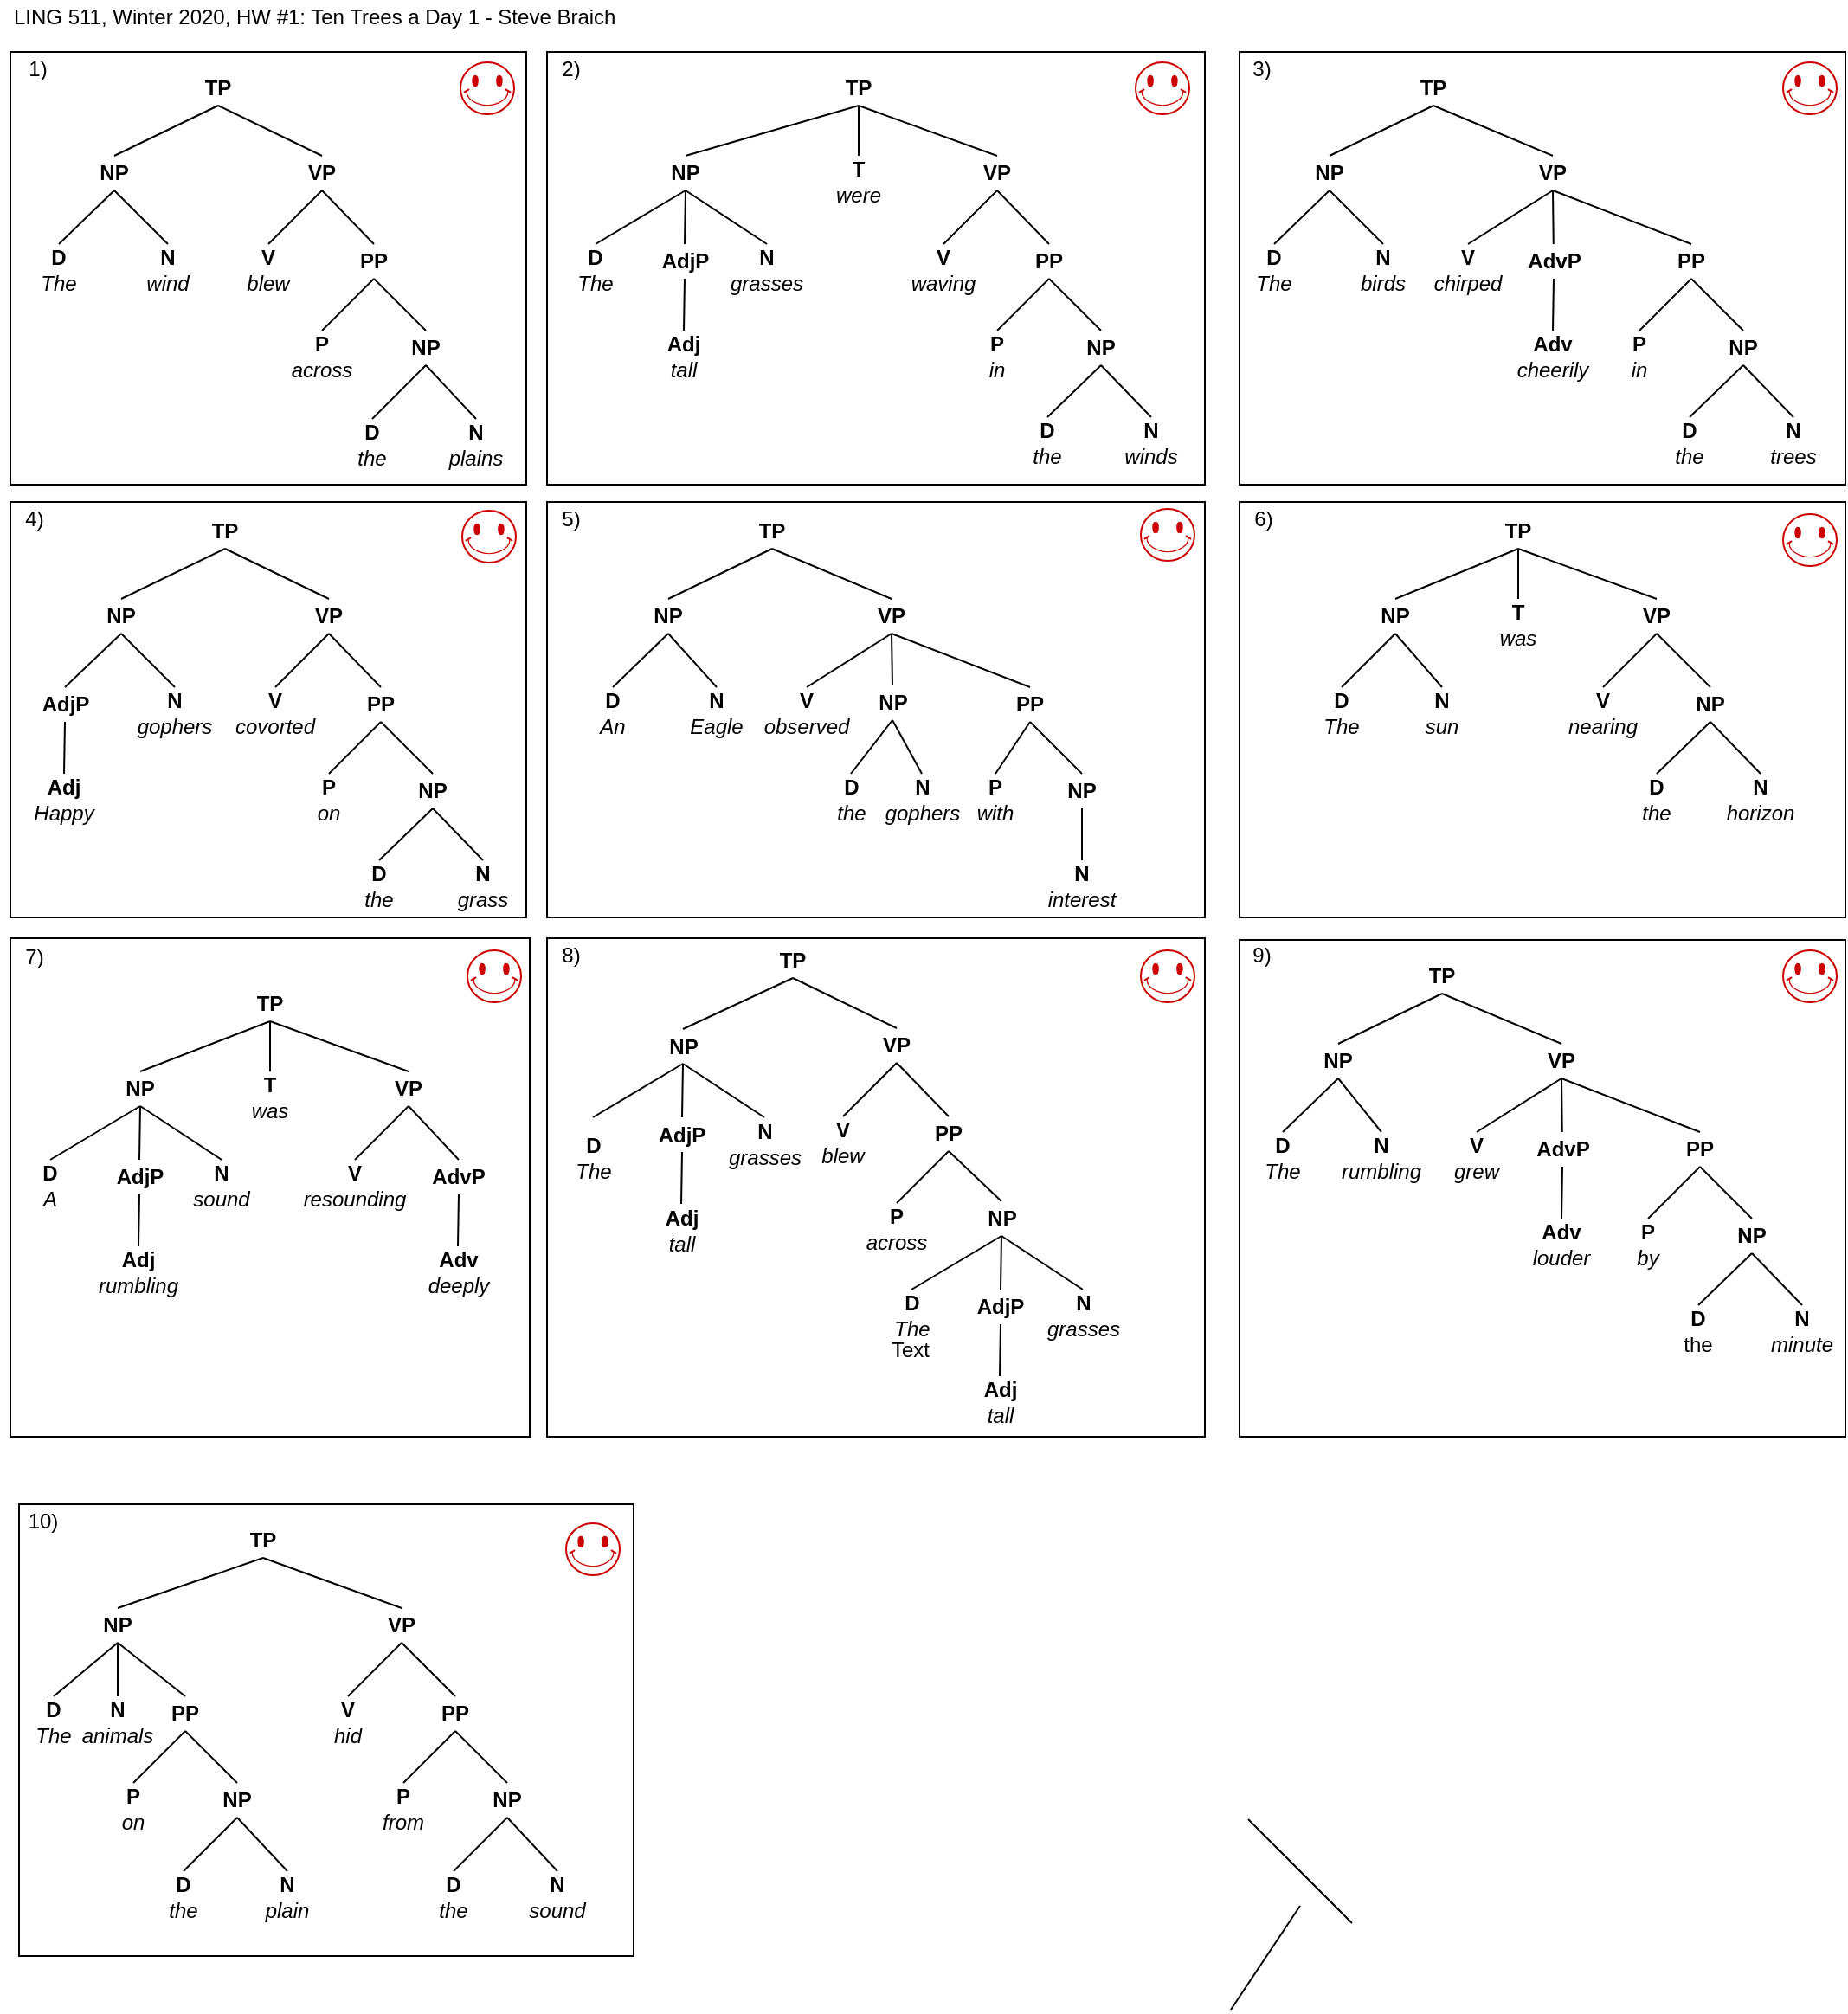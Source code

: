 <mxfile version="12.9.3" type="device"><diagram name="Page-1" id="10a91c8b-09ff-31b1-d368-03940ed4cc9e"><mxGraphModel dx="1185" dy="685" grid="1" gridSize="10" guides="1" tooltips="1" connect="1" arrows="1" fold="1" page="1" pageScale="1" pageWidth="1100" pageHeight="850" background="#ffffff" math="0" shadow="0"><root><mxCell id="0"/><mxCell id="1" parent="0"/><mxCell id="MHCXCQRN5CPgkB3Nn7Ht-398" value="" style="rounded=0;whiteSpace=wrap;html=1;" vertex="1" parent="1"><mxGeometry x="25" y="879" width="355" height="261" as="geometry"/></mxCell><mxCell id="MHCXCQRN5CPgkB3Nn7Ht-350" value="" style="rounded=0;whiteSpace=wrap;html=1;" vertex="1" parent="1"><mxGeometry x="730" y="553" width="350" height="287" as="geometry"/></mxCell><mxCell id="MHCXCQRN5CPgkB3Nn7Ht-324" value="" style="rounded=0;whiteSpace=wrap;html=1;" vertex="1" parent="1"><mxGeometry x="330" y="552" width="380" height="288" as="geometry"/></mxCell><mxCell id="MHCXCQRN5CPgkB3Nn7Ht-283" value="" style="rounded=0;whiteSpace=wrap;html=1;" vertex="1" parent="1"><mxGeometry x="20" y="552" width="300" height="288" as="geometry"/></mxCell><mxCell id="MHCXCQRN5CPgkB3Nn7Ht-252" value="" style="rounded=0;whiteSpace=wrap;html=1;" vertex="1" parent="1"><mxGeometry x="730" y="300" width="350" height="240" as="geometry"/></mxCell><mxCell id="MHCXCQRN5CPgkB3Nn7Ht-222" value="" style="rounded=0;whiteSpace=wrap;html=1;" vertex="1" parent="1"><mxGeometry x="330" y="300" width="380" height="240" as="geometry"/></mxCell><mxCell id="MHCXCQRN5CPgkB3Nn7Ht-173" value="" style="rounded=0;whiteSpace=wrap;html=1;" vertex="1" parent="1"><mxGeometry x="20" y="300" width="298" height="240" as="geometry"/></mxCell><mxCell id="MHCXCQRN5CPgkB3Nn7Ht-148" value="" style="rounded=0;whiteSpace=wrap;html=1;" vertex="1" parent="1"><mxGeometry x="730" y="40" width="350" height="250" as="geometry"/></mxCell><mxCell id="MHCXCQRN5CPgkB3Nn7Ht-120" value="" style="rounded=0;whiteSpace=wrap;html=1;" vertex="1" parent="1"><mxGeometry x="330" y="40" width="380" height="250" as="geometry"/></mxCell><mxCell id="MHCXCQRN5CPgkB3Nn7Ht-87" value="" style="rounded=0;whiteSpace=wrap;html=1;" vertex="1" parent="1"><mxGeometry x="20" y="40" width="298" height="250" as="geometry"/></mxCell><mxCell id="MHCXCQRN5CPgkB3Nn7Ht-1" value="&lt;b&gt;TP&lt;/b&gt;" style="text;html=1;strokeColor=none;fillColor=none;align=center;verticalAlign=middle;whiteSpace=wrap;rounded=0;" vertex="1" parent="1"><mxGeometry x="120" y="51" width="40" height="20" as="geometry"/></mxCell><mxCell id="MHCXCQRN5CPgkB3Nn7Ht-2" value="" style="endArrow=none;html=1;exitX=0.5;exitY=1;exitDx=0;exitDy=0;entryX=0.5;entryY=0;entryDx=0;entryDy=0;endFill=0;" edge="1" parent="1" source="MHCXCQRN5CPgkB3Nn7Ht-1" target="MHCXCQRN5CPgkB3Nn7Ht-9"><mxGeometry width="50" height="50" relative="1" as="geometry"><mxPoint x="141" y="151" as="sourcePoint"/><mxPoint x="100" y="131" as="targetPoint"/></mxGeometry></mxCell><mxCell id="MHCXCQRN5CPgkB3Nn7Ht-4" value="" style="endArrow=none;html=1;entryX=0.5;entryY=0;entryDx=0;entryDy=0;exitX=0.5;exitY=1;exitDx=0;exitDy=0;endFill=0;" edge="1" parent="1" source="MHCXCQRN5CPgkB3Nn7Ht-1" target="MHCXCQRN5CPgkB3Nn7Ht-12"><mxGeometry width="50" height="50" relative="1" as="geometry"><mxPoint x="140" y="71" as="sourcePoint"/><mxPoint x="180" y="131" as="targetPoint"/></mxGeometry></mxCell><mxCell id="MHCXCQRN5CPgkB3Nn7Ht-9" value="&lt;b&gt;NP&lt;/b&gt;" style="text;html=1;strokeColor=none;fillColor=none;align=center;verticalAlign=middle;whiteSpace=wrap;rounded=0;" vertex="1" parent="1"><mxGeometry x="60" y="100" width="40" height="20" as="geometry"/></mxCell><mxCell id="MHCXCQRN5CPgkB3Nn7Ht-10" value="" style="endArrow=none;html=1;exitX=0.5;exitY=1;exitDx=0;exitDy=0;entryX=0.5;entryY=0;entryDx=0;entryDy=0;endFill=0;" edge="1" parent="1" source="MHCXCQRN5CPgkB3Nn7Ht-9" target="MHCXCQRN5CPgkB3Nn7Ht-17"><mxGeometry width="50" height="50" relative="1" as="geometry"><mxPoint x="81" y="200" as="sourcePoint"/><mxPoint x="40" y="180" as="targetPoint"/></mxGeometry></mxCell><mxCell id="MHCXCQRN5CPgkB3Nn7Ht-11" value="" style="endArrow=none;html=1;exitX=0.5;exitY=1;exitDx=0;exitDy=0;entryX=0.5;entryY=0;entryDx=0;entryDy=0;endFill=0;" edge="1" parent="1" source="MHCXCQRN5CPgkB3Nn7Ht-9" target="MHCXCQRN5CPgkB3Nn7Ht-21"><mxGeometry width="50" height="50" relative="1" as="geometry"><mxPoint x="91" y="169" as="sourcePoint"/><mxPoint x="120" y="180" as="targetPoint"/></mxGeometry></mxCell><mxCell id="MHCXCQRN5CPgkB3Nn7Ht-12" value="&lt;b&gt;VP&lt;/b&gt;" style="text;html=1;strokeColor=none;fillColor=none;align=center;verticalAlign=middle;whiteSpace=wrap;rounded=0;" vertex="1" parent="1"><mxGeometry x="180" y="100" width="40" height="20" as="geometry"/></mxCell><mxCell id="MHCXCQRN5CPgkB3Nn7Ht-13" value="" style="endArrow=none;html=1;exitX=0.5;exitY=1;exitDx=0;exitDy=0;entryX=0.5;entryY=0;entryDx=0;entryDy=0;endFill=0;" edge="1" parent="1" source="MHCXCQRN5CPgkB3Nn7Ht-12" target="MHCXCQRN5CPgkB3Nn7Ht-23"><mxGeometry width="50" height="50" relative="1" as="geometry"><mxPoint x="201" y="200" as="sourcePoint"/><mxPoint x="160" y="180" as="targetPoint"/></mxGeometry></mxCell><mxCell id="MHCXCQRN5CPgkB3Nn7Ht-14" value="" style="endArrow=none;html=1;exitX=0.5;exitY=1;exitDx=0;exitDy=0;entryX=0.5;entryY=0;entryDx=0;entryDy=0;endFill=0;" edge="1" parent="1" source="MHCXCQRN5CPgkB3Nn7Ht-12" target="MHCXCQRN5CPgkB3Nn7Ht-27"><mxGeometry width="50" height="50" relative="1" as="geometry"><mxPoint x="211" y="169" as="sourcePoint"/><mxPoint x="240" y="180" as="targetPoint"/></mxGeometry></mxCell><mxCell id="MHCXCQRN5CPgkB3Nn7Ht-17" value="&lt;b&gt;D&lt;/b&gt;&lt;br&gt;&lt;i&gt;The&lt;/i&gt;" style="text;html=1;strokeColor=none;fillColor=none;align=center;verticalAlign=middle;whiteSpace=wrap;rounded=0;" vertex="1" parent="1"><mxGeometry x="28" y="151" width="40" height="30" as="geometry"/></mxCell><mxCell id="MHCXCQRN5CPgkB3Nn7Ht-21" value="&lt;b&gt;N&lt;/b&gt;&lt;br&gt;&lt;i&gt;wind&lt;/i&gt;" style="text;html=1;strokeColor=none;fillColor=none;align=center;verticalAlign=middle;whiteSpace=wrap;rounded=0;" vertex="1" parent="1"><mxGeometry x="91" y="151" width="40" height="30" as="geometry"/></mxCell><mxCell id="MHCXCQRN5CPgkB3Nn7Ht-23" value="&lt;b&gt;V&lt;/b&gt;&lt;br&gt;&lt;i&gt;blew&lt;/i&gt;" style="text;html=1;strokeColor=none;fillColor=none;align=center;verticalAlign=middle;whiteSpace=wrap;rounded=0;" vertex="1" parent="1"><mxGeometry x="149" y="151" width="40" height="30" as="geometry"/></mxCell><mxCell id="MHCXCQRN5CPgkB3Nn7Ht-27" value="&lt;b&gt;PP&lt;/b&gt;" style="text;html=1;strokeColor=none;fillColor=none;align=center;verticalAlign=middle;whiteSpace=wrap;rounded=0;" vertex="1" parent="1"><mxGeometry x="210" y="151" width="40" height="20" as="geometry"/></mxCell><mxCell id="MHCXCQRN5CPgkB3Nn7Ht-28" value="" style="endArrow=none;html=1;exitX=0.5;exitY=1;exitDx=0;exitDy=0;entryX=0.5;entryY=0;entryDx=0;entryDy=0;endFill=0;" edge="1" parent="1" source="MHCXCQRN5CPgkB3Nn7Ht-27" target="MHCXCQRN5CPgkB3Nn7Ht-30"><mxGeometry width="50" height="50" relative="1" as="geometry"><mxPoint x="231" y="251" as="sourcePoint"/><mxPoint x="190" y="231" as="targetPoint"/></mxGeometry></mxCell><mxCell id="MHCXCQRN5CPgkB3Nn7Ht-29" value="" style="endArrow=none;html=1;entryX=0.5;entryY=0;entryDx=0;entryDy=0;exitX=0.5;exitY=1;exitDx=0;exitDy=0;endFill=0;" edge="1" parent="1" target="MHCXCQRN5CPgkB3Nn7Ht-38" source="MHCXCQRN5CPgkB3Nn7Ht-27"><mxGeometry width="50" height="50" relative="1" as="geometry"><mxPoint x="230" y="171" as="sourcePoint"/><mxPoint x="290" y="231" as="targetPoint"/></mxGeometry></mxCell><mxCell id="MHCXCQRN5CPgkB3Nn7Ht-30" value="&lt;b&gt;P&lt;/b&gt;&lt;br&gt;&lt;i&gt;across&lt;/i&gt;" style="text;html=1;strokeColor=none;fillColor=none;align=center;verticalAlign=middle;whiteSpace=wrap;rounded=0;" vertex="1" parent="1"><mxGeometry x="180" y="201" width="40" height="30" as="geometry"/></mxCell><mxCell id="MHCXCQRN5CPgkB3Nn7Ht-38" value="&lt;b&gt;NP&lt;/b&gt;" style="text;html=1;strokeColor=none;fillColor=none;align=center;verticalAlign=middle;whiteSpace=wrap;rounded=0;" vertex="1" parent="1"><mxGeometry x="240" y="201" width="40" height="20" as="geometry"/></mxCell><mxCell id="MHCXCQRN5CPgkB3Nn7Ht-39" value="" style="endArrow=none;html=1;exitX=0.5;exitY=1;exitDx=0;exitDy=0;entryX=0.5;entryY=0;entryDx=0;entryDy=0;endFill=0;" edge="1" parent="1" source="MHCXCQRN5CPgkB3Nn7Ht-38" target="MHCXCQRN5CPgkB3Nn7Ht-41"><mxGeometry width="50" height="50" relative="1" as="geometry"><mxPoint x="261" y="301" as="sourcePoint"/><mxPoint x="220" y="281" as="targetPoint"/></mxGeometry></mxCell><mxCell id="MHCXCQRN5CPgkB3Nn7Ht-40" value="" style="endArrow=none;html=1;exitX=0.5;exitY=1;exitDx=0;exitDy=0;entryX=0.5;entryY=0;entryDx=0;entryDy=0;endFill=0;" edge="1" parent="1" source="MHCXCQRN5CPgkB3Nn7Ht-38" target="MHCXCQRN5CPgkB3Nn7Ht-42"><mxGeometry width="50" height="50" relative="1" as="geometry"><mxPoint x="271" y="270" as="sourcePoint"/><mxPoint x="300" y="281" as="targetPoint"/></mxGeometry></mxCell><mxCell id="MHCXCQRN5CPgkB3Nn7Ht-41" value="&lt;b&gt;D&lt;/b&gt;&lt;br&gt;&lt;i&gt;the&lt;/i&gt;" style="text;html=1;strokeColor=none;fillColor=none;align=center;verticalAlign=middle;whiteSpace=wrap;rounded=0;" vertex="1" parent="1"><mxGeometry x="209" y="252" width="40" height="30" as="geometry"/></mxCell><mxCell id="MHCXCQRN5CPgkB3Nn7Ht-42" value="&lt;b&gt;N&lt;/b&gt;&lt;br&gt;&lt;i&gt;plains&lt;/i&gt;" style="text;html=1;strokeColor=none;fillColor=none;align=center;verticalAlign=middle;whiteSpace=wrap;rounded=0;" vertex="1" parent="1"><mxGeometry x="269" y="252" width="40" height="30" as="geometry"/></mxCell><mxCell id="MHCXCQRN5CPgkB3Nn7Ht-88" value="&lt;b&gt;TP&lt;/b&gt;" style="text;html=1;strokeColor=none;fillColor=none;align=center;verticalAlign=middle;whiteSpace=wrap;rounded=0;" vertex="1" parent="1"><mxGeometry x="490" y="51" width="40" height="20" as="geometry"/></mxCell><mxCell id="MHCXCQRN5CPgkB3Nn7Ht-89" value="" style="endArrow=none;html=1;exitX=0.5;exitY=1;exitDx=0;exitDy=0;entryX=0.5;entryY=0;entryDx=0;entryDy=0;endFill=0;" edge="1" source="MHCXCQRN5CPgkB3Nn7Ht-88" target="MHCXCQRN5CPgkB3Nn7Ht-91" parent="1"><mxGeometry width="50" height="50" relative="1" as="geometry"><mxPoint x="463" y="151" as="sourcePoint"/><mxPoint x="422" y="131" as="targetPoint"/></mxGeometry></mxCell><mxCell id="MHCXCQRN5CPgkB3Nn7Ht-90" value="" style="endArrow=none;html=1;entryX=0.5;entryY=0;entryDx=0;entryDy=0;exitX=0.5;exitY=1;exitDx=0;exitDy=0;endFill=0;" edge="1" source="MHCXCQRN5CPgkB3Nn7Ht-88" target="MHCXCQRN5CPgkB3Nn7Ht-94" parent="1"><mxGeometry width="50" height="50" relative="1" as="geometry"><mxPoint x="510" y="71" as="sourcePoint"/><mxPoint x="550" y="131" as="targetPoint"/></mxGeometry></mxCell><mxCell id="MHCXCQRN5CPgkB3Nn7Ht-91" value="&lt;b&gt;NP&lt;/b&gt;" style="text;html=1;strokeColor=none;fillColor=none;align=center;verticalAlign=middle;whiteSpace=wrap;rounded=0;" vertex="1" parent="1"><mxGeometry x="390" y="100" width="40" height="20" as="geometry"/></mxCell><mxCell id="MHCXCQRN5CPgkB3Nn7Ht-92" value="" style="endArrow=none;html=1;exitX=0.5;exitY=1;exitDx=0;exitDy=0;entryX=0.5;entryY=0;entryDx=0;entryDy=0;endFill=0;" edge="1" source="MHCXCQRN5CPgkB3Nn7Ht-91" target="MHCXCQRN5CPgkB3Nn7Ht-97" parent="1"><mxGeometry width="50" height="50" relative="1" as="geometry"><mxPoint x="411" y="200" as="sourcePoint"/><mxPoint x="370" y="180" as="targetPoint"/></mxGeometry></mxCell><mxCell id="MHCXCQRN5CPgkB3Nn7Ht-93" value="" style="endArrow=none;html=1;exitX=0.5;exitY=1;exitDx=0;exitDy=0;entryX=0.5;entryY=0;entryDx=0;entryDy=0;endFill=0;" edge="1" source="MHCXCQRN5CPgkB3Nn7Ht-91" target="MHCXCQRN5CPgkB3Nn7Ht-98" parent="1"><mxGeometry width="50" height="50" relative="1" as="geometry"><mxPoint x="421" y="169" as="sourcePoint"/><mxPoint x="450" y="180" as="targetPoint"/></mxGeometry></mxCell><mxCell id="MHCXCQRN5CPgkB3Nn7Ht-94" value="&lt;b&gt;VP&lt;/b&gt;" style="text;html=1;strokeColor=none;fillColor=none;align=center;verticalAlign=middle;whiteSpace=wrap;rounded=0;" vertex="1" parent="1"><mxGeometry x="570" y="100" width="40" height="20" as="geometry"/></mxCell><mxCell id="MHCXCQRN5CPgkB3Nn7Ht-95" value="" style="endArrow=none;html=1;exitX=0.5;exitY=1;exitDx=0;exitDy=0;entryX=0.5;entryY=0;entryDx=0;entryDy=0;endFill=0;" edge="1" source="MHCXCQRN5CPgkB3Nn7Ht-94" target="MHCXCQRN5CPgkB3Nn7Ht-99" parent="1"><mxGeometry width="50" height="50" relative="1" as="geometry"><mxPoint x="591" y="200" as="sourcePoint"/><mxPoint x="550" y="180" as="targetPoint"/></mxGeometry></mxCell><mxCell id="MHCXCQRN5CPgkB3Nn7Ht-96" value="" style="endArrow=none;html=1;exitX=0.5;exitY=1;exitDx=0;exitDy=0;entryX=0.5;entryY=0;entryDx=0;entryDy=0;endFill=0;" edge="1" source="MHCXCQRN5CPgkB3Nn7Ht-94" target="MHCXCQRN5CPgkB3Nn7Ht-100" parent="1"><mxGeometry width="50" height="50" relative="1" as="geometry"><mxPoint x="601" y="169" as="sourcePoint"/><mxPoint x="630" y="180" as="targetPoint"/></mxGeometry></mxCell><mxCell id="MHCXCQRN5CPgkB3Nn7Ht-97" value="&lt;b&gt;D&lt;/b&gt;&lt;br&gt;&lt;i&gt;The&lt;/i&gt;" style="text;html=1;strokeColor=none;fillColor=none;align=center;verticalAlign=middle;whiteSpace=wrap;rounded=0;" vertex="1" parent="1"><mxGeometry x="338" y="151" width="40" height="30" as="geometry"/></mxCell><mxCell id="MHCXCQRN5CPgkB3Nn7Ht-98" value="&lt;b&gt;N&lt;/b&gt;&lt;br&gt;&lt;i&gt;grasses&lt;/i&gt;" style="text;html=1;strokeColor=none;fillColor=none;align=center;verticalAlign=middle;whiteSpace=wrap;rounded=0;" vertex="1" parent="1"><mxGeometry x="437" y="151" width="40" height="30" as="geometry"/></mxCell><mxCell id="MHCXCQRN5CPgkB3Nn7Ht-99" value="&lt;b&gt;V&lt;/b&gt;&lt;br&gt;&lt;i&gt;waving&lt;/i&gt;" style="text;html=1;strokeColor=none;fillColor=none;align=center;verticalAlign=middle;whiteSpace=wrap;rounded=0;" vertex="1" parent="1"><mxGeometry x="539" y="151" width="40" height="30" as="geometry"/></mxCell><mxCell id="MHCXCQRN5CPgkB3Nn7Ht-100" value="&lt;b&gt;PP&lt;/b&gt;" style="text;html=1;strokeColor=none;fillColor=none;align=center;verticalAlign=middle;whiteSpace=wrap;rounded=0;" vertex="1" parent="1"><mxGeometry x="600" y="151" width="40" height="20" as="geometry"/></mxCell><mxCell id="MHCXCQRN5CPgkB3Nn7Ht-101" value="" style="endArrow=none;html=1;exitX=0.5;exitY=1;exitDx=0;exitDy=0;entryX=0.5;entryY=0;entryDx=0;entryDy=0;endFill=0;" edge="1" source="MHCXCQRN5CPgkB3Nn7Ht-100" target="MHCXCQRN5CPgkB3Nn7Ht-103" parent="1"><mxGeometry width="50" height="50" relative="1" as="geometry"><mxPoint x="621" y="251" as="sourcePoint"/><mxPoint x="580" y="231" as="targetPoint"/></mxGeometry></mxCell><mxCell id="MHCXCQRN5CPgkB3Nn7Ht-102" value="" style="endArrow=none;html=1;entryX=0.5;entryY=0;entryDx=0;entryDy=0;exitX=0.5;exitY=1;exitDx=0;exitDy=0;endFill=0;" edge="1" source="MHCXCQRN5CPgkB3Nn7Ht-100" target="MHCXCQRN5CPgkB3Nn7Ht-104" parent="1"><mxGeometry width="50" height="50" relative="1" as="geometry"><mxPoint x="620" y="171" as="sourcePoint"/><mxPoint x="680" y="231" as="targetPoint"/></mxGeometry></mxCell><mxCell id="MHCXCQRN5CPgkB3Nn7Ht-103" value="&lt;b&gt;P&lt;/b&gt;&lt;br&gt;&lt;i&gt;in&lt;/i&gt;" style="text;html=1;strokeColor=none;fillColor=none;align=center;verticalAlign=middle;whiteSpace=wrap;rounded=0;" vertex="1" parent="1"><mxGeometry x="570" y="201" width="40" height="30" as="geometry"/></mxCell><mxCell id="MHCXCQRN5CPgkB3Nn7Ht-104" value="&lt;b&gt;NP&lt;/b&gt;" style="text;html=1;strokeColor=none;fillColor=none;align=center;verticalAlign=middle;whiteSpace=wrap;rounded=0;" vertex="1" parent="1"><mxGeometry x="630" y="201" width="40" height="20" as="geometry"/></mxCell><mxCell id="MHCXCQRN5CPgkB3Nn7Ht-105" value="" style="endArrow=none;html=1;exitX=0.5;exitY=1;exitDx=0;exitDy=0;entryX=0.5;entryY=0;entryDx=0;entryDy=0;endFill=0;" edge="1" source="MHCXCQRN5CPgkB3Nn7Ht-104" target="MHCXCQRN5CPgkB3Nn7Ht-107" parent="1"><mxGeometry width="50" height="50" relative="1" as="geometry"><mxPoint x="651" y="301" as="sourcePoint"/><mxPoint x="610" y="281" as="targetPoint"/></mxGeometry></mxCell><mxCell id="MHCXCQRN5CPgkB3Nn7Ht-106" value="" style="endArrow=none;html=1;exitX=0.5;exitY=1;exitDx=0;exitDy=0;entryX=0.5;entryY=0;entryDx=0;entryDy=0;endFill=0;" edge="1" source="MHCXCQRN5CPgkB3Nn7Ht-104" target="MHCXCQRN5CPgkB3Nn7Ht-108" parent="1"><mxGeometry width="50" height="50" relative="1" as="geometry"><mxPoint x="661" y="270" as="sourcePoint"/><mxPoint x="690" y="281" as="targetPoint"/></mxGeometry></mxCell><mxCell id="MHCXCQRN5CPgkB3Nn7Ht-107" value="&lt;b&gt;D&lt;/b&gt;&lt;br&gt;&lt;i&gt;the&lt;/i&gt;" style="text;html=1;strokeColor=none;fillColor=none;align=center;verticalAlign=middle;whiteSpace=wrap;rounded=0;" vertex="1" parent="1"><mxGeometry x="599" y="251" width="40" height="30" as="geometry"/></mxCell><mxCell id="MHCXCQRN5CPgkB3Nn7Ht-108" value="&lt;b&gt;N&lt;/b&gt;&lt;br&gt;&lt;i&gt;winds&lt;/i&gt;" style="text;html=1;strokeColor=none;fillColor=none;align=center;verticalAlign=middle;whiteSpace=wrap;rounded=0;" vertex="1" parent="1"><mxGeometry x="659" y="251" width="40" height="30" as="geometry"/></mxCell><mxCell id="MHCXCQRN5CPgkB3Nn7Ht-110" value="&lt;b&gt;AdjP&lt;/b&gt;" style="text;html=1;strokeColor=none;fillColor=none;align=center;verticalAlign=middle;whiteSpace=wrap;rounded=0;" vertex="1" parent="1"><mxGeometry x="389.5" y="151" width="40" height="20" as="geometry"/></mxCell><mxCell id="MHCXCQRN5CPgkB3Nn7Ht-112" value="" style="endArrow=none;html=1;exitX=0.5;exitY=1;exitDx=0;exitDy=0;entryX=0.5;entryY=0;entryDx=0;entryDy=0;endFill=0;" edge="1" source="MHCXCQRN5CPgkB3Nn7Ht-110" target="MHCXCQRN5CPgkB3Nn7Ht-114" parent="1"><mxGeometry width="50" height="50" relative="1" as="geometry"><mxPoint x="421.5" y="219" as="sourcePoint"/><mxPoint x="450.5" y="230" as="targetPoint"/></mxGeometry></mxCell><mxCell id="MHCXCQRN5CPgkB3Nn7Ht-114" value="&lt;b&gt;Adj&lt;/b&gt;&lt;br&gt;&lt;i&gt;tall&lt;/i&gt;" style="text;html=1;strokeColor=none;fillColor=none;align=center;verticalAlign=middle;whiteSpace=wrap;rounded=0;" vertex="1" parent="1"><mxGeometry x="389" y="201" width="40" height="30" as="geometry"/></mxCell><mxCell id="MHCXCQRN5CPgkB3Nn7Ht-115" value="" style="endArrow=none;html=1;exitX=0.5;exitY=1;exitDx=0;exitDy=0;entryX=0.5;entryY=0;entryDx=0;entryDy=0;endFill=0;" edge="1" parent="1" source="MHCXCQRN5CPgkB3Nn7Ht-91" target="MHCXCQRN5CPgkB3Nn7Ht-110"><mxGeometry width="50" height="50" relative="1" as="geometry"><mxPoint x="420" y="130" as="sourcePoint"/><mxPoint x="368" y="161" as="targetPoint"/></mxGeometry></mxCell><mxCell id="MHCXCQRN5CPgkB3Nn7Ht-118" value="&lt;b&gt;T&lt;/b&gt;&lt;br&gt;&lt;i&gt;were&lt;/i&gt;" style="text;html=1;strokeColor=none;fillColor=none;align=center;verticalAlign=middle;whiteSpace=wrap;rounded=0;" vertex="1" parent="1"><mxGeometry x="490" y="100" width="40" height="30" as="geometry"/></mxCell><mxCell id="MHCXCQRN5CPgkB3Nn7Ht-119" value="" style="endArrow=none;html=1;endFill=0;exitX=0.5;exitY=1;exitDx=0;exitDy=0;" edge="1" parent="1" target="MHCXCQRN5CPgkB3Nn7Ht-118" source="MHCXCQRN5CPgkB3Nn7Ht-88"><mxGeometry width="50" height="50" relative="1" as="geometry"><mxPoint x="510" y="71" as="sourcePoint"/><mxPoint x="510" y="102" as="targetPoint"/></mxGeometry></mxCell><mxCell id="MHCXCQRN5CPgkB3Nn7Ht-121" value="&lt;b&gt;TP&lt;/b&gt;" style="text;html=1;strokeColor=none;fillColor=none;align=center;verticalAlign=middle;whiteSpace=wrap;rounded=0;" vertex="1" parent="1"><mxGeometry x="822" y="51" width="40" height="20" as="geometry"/></mxCell><mxCell id="MHCXCQRN5CPgkB3Nn7Ht-122" value="" style="endArrow=none;html=1;exitX=0.5;exitY=1;exitDx=0;exitDy=0;entryX=0.5;entryY=0;entryDx=0;entryDy=0;endFill=0;" edge="1" source="MHCXCQRN5CPgkB3Nn7Ht-121" target="MHCXCQRN5CPgkB3Nn7Ht-124" parent="1"><mxGeometry width="50" height="50" relative="1" as="geometry"><mxPoint x="843" y="151" as="sourcePoint"/><mxPoint x="802" y="131" as="targetPoint"/></mxGeometry></mxCell><mxCell id="MHCXCQRN5CPgkB3Nn7Ht-123" value="" style="endArrow=none;html=1;entryX=0.5;entryY=0;entryDx=0;entryDy=0;exitX=0.5;exitY=1;exitDx=0;exitDy=0;endFill=0;" edge="1" source="MHCXCQRN5CPgkB3Nn7Ht-121" target="MHCXCQRN5CPgkB3Nn7Ht-127" parent="1"><mxGeometry width="50" height="50" relative="1" as="geometry"><mxPoint x="842" y="71" as="sourcePoint"/><mxPoint x="882" y="131" as="targetPoint"/></mxGeometry></mxCell><mxCell id="MHCXCQRN5CPgkB3Nn7Ht-124" value="&lt;b&gt;NP&lt;/b&gt;" style="text;html=1;strokeColor=none;fillColor=none;align=center;verticalAlign=middle;whiteSpace=wrap;rounded=0;" vertex="1" parent="1"><mxGeometry x="762" y="100" width="40" height="20" as="geometry"/></mxCell><mxCell id="MHCXCQRN5CPgkB3Nn7Ht-125" value="" style="endArrow=none;html=1;exitX=0.5;exitY=1;exitDx=0;exitDy=0;entryX=0.5;entryY=0;entryDx=0;entryDy=0;endFill=0;" edge="1" source="MHCXCQRN5CPgkB3Nn7Ht-124" target="MHCXCQRN5CPgkB3Nn7Ht-130" parent="1"><mxGeometry width="50" height="50" relative="1" as="geometry"><mxPoint x="783" y="200" as="sourcePoint"/><mxPoint x="742" y="180" as="targetPoint"/></mxGeometry></mxCell><mxCell id="MHCXCQRN5CPgkB3Nn7Ht-126" value="" style="endArrow=none;html=1;exitX=0.5;exitY=1;exitDx=0;exitDy=0;entryX=0.5;entryY=0;entryDx=0;entryDy=0;endFill=0;" edge="1" source="MHCXCQRN5CPgkB3Nn7Ht-124" target="MHCXCQRN5CPgkB3Nn7Ht-131" parent="1"><mxGeometry width="50" height="50" relative="1" as="geometry"><mxPoint x="793" y="169" as="sourcePoint"/><mxPoint x="822" y="180" as="targetPoint"/></mxGeometry></mxCell><mxCell id="MHCXCQRN5CPgkB3Nn7Ht-127" value="&lt;b&gt;VP&lt;/b&gt;" style="text;html=1;strokeColor=none;fillColor=none;align=center;verticalAlign=middle;whiteSpace=wrap;rounded=0;" vertex="1" parent="1"><mxGeometry x="891" y="100" width="40" height="20" as="geometry"/></mxCell><mxCell id="MHCXCQRN5CPgkB3Nn7Ht-128" value="" style="endArrow=none;html=1;exitX=0.5;exitY=1;exitDx=0;exitDy=0;entryX=0.5;entryY=0;entryDx=0;entryDy=0;endFill=0;" edge="1" source="MHCXCQRN5CPgkB3Nn7Ht-127" target="MHCXCQRN5CPgkB3Nn7Ht-132" parent="1"><mxGeometry width="50" height="50" relative="1" as="geometry"><mxPoint x="894" y="200" as="sourcePoint"/><mxPoint x="853" y="180" as="targetPoint"/></mxGeometry></mxCell><mxCell id="MHCXCQRN5CPgkB3Nn7Ht-129" value="" style="endArrow=none;html=1;exitX=0.5;exitY=1;exitDx=0;exitDy=0;entryX=0.5;entryY=0;entryDx=0;entryDy=0;endFill=0;" edge="1" source="MHCXCQRN5CPgkB3Nn7Ht-127" target="MHCXCQRN5CPgkB3Nn7Ht-133" parent="1"><mxGeometry width="50" height="50" relative="1" as="geometry"><mxPoint x="904" y="169" as="sourcePoint"/><mxPoint x="933" y="180" as="targetPoint"/></mxGeometry></mxCell><mxCell id="MHCXCQRN5CPgkB3Nn7Ht-130" value="&lt;b&gt;D&lt;/b&gt;&lt;br&gt;&lt;i&gt;The&lt;/i&gt;" style="text;html=1;strokeColor=none;fillColor=none;align=center;verticalAlign=middle;whiteSpace=wrap;rounded=0;" vertex="1" parent="1"><mxGeometry x="730" y="151" width="40" height="30" as="geometry"/></mxCell><mxCell id="MHCXCQRN5CPgkB3Nn7Ht-131" value="&lt;b&gt;N&lt;/b&gt;&lt;br&gt;&lt;i&gt;birds&lt;/i&gt;" style="text;html=1;strokeColor=none;fillColor=none;align=center;verticalAlign=middle;whiteSpace=wrap;rounded=0;" vertex="1" parent="1"><mxGeometry x="793" y="151" width="40" height="30" as="geometry"/></mxCell><mxCell id="MHCXCQRN5CPgkB3Nn7Ht-132" value="&lt;b&gt;V&lt;/b&gt;&lt;br&gt;&lt;i&gt;chirped&lt;/i&gt;" style="text;html=1;strokeColor=none;fillColor=none;align=center;verticalAlign=middle;whiteSpace=wrap;rounded=0;" vertex="1" parent="1"><mxGeometry x="842" y="151" width="40" height="30" as="geometry"/></mxCell><mxCell id="MHCXCQRN5CPgkB3Nn7Ht-133" value="&lt;b&gt;PP&lt;/b&gt;" style="text;html=1;strokeColor=none;fillColor=none;align=center;verticalAlign=middle;whiteSpace=wrap;rounded=0;" vertex="1" parent="1"><mxGeometry x="971" y="151" width="40" height="20" as="geometry"/></mxCell><mxCell id="MHCXCQRN5CPgkB3Nn7Ht-134" value="" style="endArrow=none;html=1;exitX=0.5;exitY=1;exitDx=0;exitDy=0;entryX=0.5;entryY=0;entryDx=0;entryDy=0;endFill=0;" edge="1" source="MHCXCQRN5CPgkB3Nn7Ht-133" target="MHCXCQRN5CPgkB3Nn7Ht-136" parent="1"><mxGeometry width="50" height="50" relative="1" as="geometry"><mxPoint x="992" y="251" as="sourcePoint"/><mxPoint x="951" y="231" as="targetPoint"/></mxGeometry></mxCell><mxCell id="MHCXCQRN5CPgkB3Nn7Ht-135" value="" style="endArrow=none;html=1;entryX=0.5;entryY=0;entryDx=0;entryDy=0;exitX=0.5;exitY=1;exitDx=0;exitDy=0;endFill=0;" edge="1" source="MHCXCQRN5CPgkB3Nn7Ht-133" target="MHCXCQRN5CPgkB3Nn7Ht-137" parent="1"><mxGeometry width="50" height="50" relative="1" as="geometry"><mxPoint x="991" y="171" as="sourcePoint"/><mxPoint x="1051" y="231" as="targetPoint"/></mxGeometry></mxCell><mxCell id="MHCXCQRN5CPgkB3Nn7Ht-136" value="&lt;b&gt;P&lt;/b&gt;&lt;br&gt;&lt;i&gt;in&lt;/i&gt;" style="text;html=1;strokeColor=none;fillColor=none;align=center;verticalAlign=middle;whiteSpace=wrap;rounded=0;" vertex="1" parent="1"><mxGeometry x="941" y="201" width="40" height="30" as="geometry"/></mxCell><mxCell id="MHCXCQRN5CPgkB3Nn7Ht-137" value="&lt;b&gt;NP&lt;/b&gt;" style="text;html=1;strokeColor=none;fillColor=none;align=center;verticalAlign=middle;whiteSpace=wrap;rounded=0;" vertex="1" parent="1"><mxGeometry x="1001" y="201" width="40" height="20" as="geometry"/></mxCell><mxCell id="MHCXCQRN5CPgkB3Nn7Ht-138" value="" style="endArrow=none;html=1;exitX=0.5;exitY=1;exitDx=0;exitDy=0;entryX=0.5;entryY=0;entryDx=0;entryDy=0;endFill=0;" edge="1" source="MHCXCQRN5CPgkB3Nn7Ht-137" target="MHCXCQRN5CPgkB3Nn7Ht-140" parent="1"><mxGeometry width="50" height="50" relative="1" as="geometry"><mxPoint x="1022" y="301" as="sourcePoint"/><mxPoint x="981" y="281" as="targetPoint"/></mxGeometry></mxCell><mxCell id="MHCXCQRN5CPgkB3Nn7Ht-139" value="" style="endArrow=none;html=1;exitX=0.5;exitY=1;exitDx=0;exitDy=0;entryX=0.5;entryY=0;entryDx=0;entryDy=0;endFill=0;" edge="1" source="MHCXCQRN5CPgkB3Nn7Ht-137" target="MHCXCQRN5CPgkB3Nn7Ht-141" parent="1"><mxGeometry width="50" height="50" relative="1" as="geometry"><mxPoint x="1032" y="270" as="sourcePoint"/><mxPoint x="1061" y="281" as="targetPoint"/></mxGeometry></mxCell><mxCell id="MHCXCQRN5CPgkB3Nn7Ht-140" value="&lt;b&gt;D&lt;/b&gt;&lt;br&gt;&lt;i&gt;the&lt;/i&gt;" style="text;html=1;strokeColor=none;fillColor=none;align=center;verticalAlign=middle;whiteSpace=wrap;rounded=0;" vertex="1" parent="1"><mxGeometry x="970" y="251" width="40" height="30" as="geometry"/></mxCell><mxCell id="MHCXCQRN5CPgkB3Nn7Ht-141" value="&lt;b&gt;N&lt;/b&gt;&lt;br&gt;&lt;i&gt;trees&lt;/i&gt;" style="text;html=1;strokeColor=none;fillColor=none;align=center;verticalAlign=middle;whiteSpace=wrap;rounded=0;" vertex="1" parent="1"><mxGeometry x="1030" y="251" width="40" height="30" as="geometry"/></mxCell><mxCell id="MHCXCQRN5CPgkB3Nn7Ht-147" style="edgeStyle=none;rounded=0;orthogonalLoop=1;jettySize=auto;html=1;entryX=0.5;entryY=1;entryDx=0;entryDy=0;endArrow=none;endFill=0;" edge="1" parent="1" source="MHCXCQRN5CPgkB3Nn7Ht-144" target="MHCXCQRN5CPgkB3Nn7Ht-127"><mxGeometry relative="1" as="geometry"/></mxCell><mxCell id="MHCXCQRN5CPgkB3Nn7Ht-144" value="&lt;b&gt;AdvP&lt;/b&gt;" style="text;html=1;strokeColor=none;fillColor=none;align=center;verticalAlign=middle;whiteSpace=wrap;rounded=0;" vertex="1" parent="1"><mxGeometry x="891.5" y="151" width="40" height="20" as="geometry"/></mxCell><mxCell id="MHCXCQRN5CPgkB3Nn7Ht-145" value="" style="endArrow=none;html=1;exitX=0.5;exitY=1;exitDx=0;exitDy=0;entryX=0.5;entryY=0;entryDx=0;entryDy=0;endFill=0;" edge="1" source="MHCXCQRN5CPgkB3Nn7Ht-144" target="MHCXCQRN5CPgkB3Nn7Ht-146" parent="1"><mxGeometry width="50" height="50" relative="1" as="geometry"><mxPoint x="923.5" y="219" as="sourcePoint"/><mxPoint x="952.5" y="230" as="targetPoint"/></mxGeometry></mxCell><mxCell id="MHCXCQRN5CPgkB3Nn7Ht-146" value="&lt;b&gt;Adv&lt;/b&gt;&lt;br&gt;&lt;i&gt;cheerily&lt;/i&gt;" style="text;html=1;strokeColor=none;fillColor=none;align=center;verticalAlign=middle;whiteSpace=wrap;rounded=0;" vertex="1" parent="1"><mxGeometry x="891" y="201" width="40" height="30" as="geometry"/></mxCell><mxCell id="MHCXCQRN5CPgkB3Nn7Ht-149" value="&lt;b&gt;TP&lt;/b&gt;" style="text;html=1;strokeColor=none;fillColor=none;align=center;verticalAlign=middle;whiteSpace=wrap;rounded=0;" vertex="1" parent="1"><mxGeometry x="124" y="307" width="40" height="20" as="geometry"/></mxCell><mxCell id="MHCXCQRN5CPgkB3Nn7Ht-150" value="" style="endArrow=none;html=1;exitX=0.5;exitY=1;exitDx=0;exitDy=0;entryX=0.5;entryY=0;entryDx=0;entryDy=0;endFill=0;" edge="1" source="MHCXCQRN5CPgkB3Nn7Ht-149" target="MHCXCQRN5CPgkB3Nn7Ht-152" parent="1"><mxGeometry width="50" height="50" relative="1" as="geometry"><mxPoint x="145" y="407" as="sourcePoint"/><mxPoint x="104" y="387" as="targetPoint"/></mxGeometry></mxCell><mxCell id="MHCXCQRN5CPgkB3Nn7Ht-151" value="" style="endArrow=none;html=1;entryX=0.5;entryY=0;entryDx=0;entryDy=0;exitX=0.5;exitY=1;exitDx=0;exitDy=0;endFill=0;" edge="1" source="MHCXCQRN5CPgkB3Nn7Ht-149" target="MHCXCQRN5CPgkB3Nn7Ht-155" parent="1"><mxGeometry width="50" height="50" relative="1" as="geometry"><mxPoint x="144" y="327" as="sourcePoint"/><mxPoint x="184" y="387" as="targetPoint"/></mxGeometry></mxCell><mxCell id="MHCXCQRN5CPgkB3Nn7Ht-152" value="&lt;b&gt;NP&lt;/b&gt;" style="text;html=1;strokeColor=none;fillColor=none;align=center;verticalAlign=middle;whiteSpace=wrap;rounded=0;" vertex="1" parent="1"><mxGeometry x="64" y="356" width="40" height="20" as="geometry"/></mxCell><mxCell id="MHCXCQRN5CPgkB3Nn7Ht-153" value="" style="endArrow=none;html=1;exitX=0.5;exitY=1;exitDx=0;exitDy=0;entryX=0.5;entryY=0;entryDx=0;entryDy=0;endFill=0;" edge="1" source="MHCXCQRN5CPgkB3Nn7Ht-152" target="MHCXCQRN5CPgkB3Nn7Ht-170" parent="1"><mxGeometry width="50" height="50" relative="1" as="geometry"><mxPoint x="85" y="456" as="sourcePoint"/><mxPoint x="52" y="407" as="targetPoint"/></mxGeometry></mxCell><mxCell id="MHCXCQRN5CPgkB3Nn7Ht-154" value="" style="endArrow=none;html=1;exitX=0.5;exitY=1;exitDx=0;exitDy=0;entryX=0.5;entryY=0;entryDx=0;entryDy=0;endFill=0;" edge="1" source="MHCXCQRN5CPgkB3Nn7Ht-152" target="MHCXCQRN5CPgkB3Nn7Ht-159" parent="1"><mxGeometry width="50" height="50" relative="1" as="geometry"><mxPoint x="95" y="425" as="sourcePoint"/><mxPoint x="124" y="436" as="targetPoint"/></mxGeometry></mxCell><mxCell id="MHCXCQRN5CPgkB3Nn7Ht-155" value="&lt;b&gt;VP&lt;/b&gt;" style="text;html=1;strokeColor=none;fillColor=none;align=center;verticalAlign=middle;whiteSpace=wrap;rounded=0;" vertex="1" parent="1"><mxGeometry x="184" y="356" width="40" height="20" as="geometry"/></mxCell><mxCell id="MHCXCQRN5CPgkB3Nn7Ht-156" value="" style="endArrow=none;html=1;exitX=0.5;exitY=1;exitDx=0;exitDy=0;entryX=0.5;entryY=0;entryDx=0;entryDy=0;endFill=0;" edge="1" source="MHCXCQRN5CPgkB3Nn7Ht-155" target="MHCXCQRN5CPgkB3Nn7Ht-160" parent="1"><mxGeometry width="50" height="50" relative="1" as="geometry"><mxPoint x="205" y="456" as="sourcePoint"/><mxPoint x="164" y="436" as="targetPoint"/></mxGeometry></mxCell><mxCell id="MHCXCQRN5CPgkB3Nn7Ht-157" value="" style="endArrow=none;html=1;exitX=0.5;exitY=1;exitDx=0;exitDy=0;entryX=0.5;entryY=0;entryDx=0;entryDy=0;endFill=0;" edge="1" source="MHCXCQRN5CPgkB3Nn7Ht-155" target="MHCXCQRN5CPgkB3Nn7Ht-161" parent="1"><mxGeometry width="50" height="50" relative="1" as="geometry"><mxPoint x="215" y="425" as="sourcePoint"/><mxPoint x="244" y="436" as="targetPoint"/></mxGeometry></mxCell><mxCell id="MHCXCQRN5CPgkB3Nn7Ht-159" value="&lt;b&gt;N&lt;/b&gt;&lt;br&gt;&lt;i&gt;gophers&lt;/i&gt;" style="text;html=1;strokeColor=none;fillColor=none;align=center;verticalAlign=middle;whiteSpace=wrap;rounded=0;" vertex="1" parent="1"><mxGeometry x="95" y="407" width="40" height="30" as="geometry"/></mxCell><mxCell id="MHCXCQRN5CPgkB3Nn7Ht-160" value="&lt;b&gt;V&lt;/b&gt;&lt;br&gt;&lt;i&gt;covorted&lt;/i&gt;" style="text;html=1;strokeColor=none;fillColor=none;align=center;verticalAlign=middle;whiteSpace=wrap;rounded=0;" vertex="1" parent="1"><mxGeometry x="153" y="407" width="40" height="30" as="geometry"/></mxCell><mxCell id="MHCXCQRN5CPgkB3Nn7Ht-161" value="&lt;b&gt;PP&lt;/b&gt;" style="text;html=1;strokeColor=none;fillColor=none;align=center;verticalAlign=middle;whiteSpace=wrap;rounded=0;" vertex="1" parent="1"><mxGeometry x="214" y="407" width="40" height="20" as="geometry"/></mxCell><mxCell id="MHCXCQRN5CPgkB3Nn7Ht-162" value="" style="endArrow=none;html=1;exitX=0.5;exitY=1;exitDx=0;exitDy=0;entryX=0.5;entryY=0;entryDx=0;entryDy=0;endFill=0;" edge="1" source="MHCXCQRN5CPgkB3Nn7Ht-161" target="MHCXCQRN5CPgkB3Nn7Ht-164" parent="1"><mxGeometry width="50" height="50" relative="1" as="geometry"><mxPoint x="235" y="507" as="sourcePoint"/><mxPoint x="194" y="487" as="targetPoint"/></mxGeometry></mxCell><mxCell id="MHCXCQRN5CPgkB3Nn7Ht-163" value="" style="endArrow=none;html=1;entryX=0.5;entryY=0;entryDx=0;entryDy=0;exitX=0.5;exitY=1;exitDx=0;exitDy=0;endFill=0;" edge="1" source="MHCXCQRN5CPgkB3Nn7Ht-161" target="MHCXCQRN5CPgkB3Nn7Ht-165" parent="1"><mxGeometry width="50" height="50" relative="1" as="geometry"><mxPoint x="234" y="427" as="sourcePoint"/><mxPoint x="294" y="487" as="targetPoint"/></mxGeometry></mxCell><mxCell id="MHCXCQRN5CPgkB3Nn7Ht-164" value="&lt;b&gt;P&lt;/b&gt;&lt;br&gt;&lt;i&gt;on&lt;/i&gt;" style="text;html=1;strokeColor=none;fillColor=none;align=center;verticalAlign=middle;whiteSpace=wrap;rounded=0;" vertex="1" parent="1"><mxGeometry x="184" y="457" width="40" height="30" as="geometry"/></mxCell><mxCell id="MHCXCQRN5CPgkB3Nn7Ht-165" value="&lt;b&gt;NP&lt;/b&gt;" style="text;html=1;strokeColor=none;fillColor=none;align=center;verticalAlign=middle;whiteSpace=wrap;rounded=0;" vertex="1" parent="1"><mxGeometry x="244" y="457" width="40" height="20" as="geometry"/></mxCell><mxCell id="MHCXCQRN5CPgkB3Nn7Ht-166" value="" style="endArrow=none;html=1;exitX=0.5;exitY=1;exitDx=0;exitDy=0;entryX=0.5;entryY=0;entryDx=0;entryDy=0;endFill=0;" edge="1" source="MHCXCQRN5CPgkB3Nn7Ht-165" target="MHCXCQRN5CPgkB3Nn7Ht-168" parent="1"><mxGeometry width="50" height="50" relative="1" as="geometry"><mxPoint x="265" y="557" as="sourcePoint"/><mxPoint x="224" y="537" as="targetPoint"/></mxGeometry></mxCell><mxCell id="MHCXCQRN5CPgkB3Nn7Ht-167" value="" style="endArrow=none;html=1;exitX=0.5;exitY=1;exitDx=0;exitDy=0;entryX=0.5;entryY=0;entryDx=0;entryDy=0;endFill=0;" edge="1" source="MHCXCQRN5CPgkB3Nn7Ht-165" target="MHCXCQRN5CPgkB3Nn7Ht-169" parent="1"><mxGeometry width="50" height="50" relative="1" as="geometry"><mxPoint x="275" y="526" as="sourcePoint"/><mxPoint x="304" y="537" as="targetPoint"/></mxGeometry></mxCell><mxCell id="MHCXCQRN5CPgkB3Nn7Ht-168" value="&lt;b&gt;D&lt;/b&gt;&lt;br&gt;&lt;i&gt;the&lt;/i&gt;" style="text;html=1;strokeColor=none;fillColor=none;align=center;verticalAlign=middle;whiteSpace=wrap;rounded=0;" vertex="1" parent="1"><mxGeometry x="213" y="507" width="40" height="30" as="geometry"/></mxCell><mxCell id="MHCXCQRN5CPgkB3Nn7Ht-169" value="&lt;b&gt;N&lt;/b&gt;&lt;br&gt;&lt;i&gt;grass&lt;/i&gt;" style="text;html=1;strokeColor=none;fillColor=none;align=center;verticalAlign=middle;whiteSpace=wrap;rounded=0;" vertex="1" parent="1"><mxGeometry x="273" y="507" width="40" height="30" as="geometry"/></mxCell><mxCell id="MHCXCQRN5CPgkB3Nn7Ht-170" value="&lt;b&gt;AdjP&lt;/b&gt;" style="text;html=1;strokeColor=none;fillColor=none;align=center;verticalAlign=middle;whiteSpace=wrap;rounded=0;" vertex="1" parent="1"><mxGeometry x="31.5" y="407" width="40" height="20" as="geometry"/></mxCell><mxCell id="MHCXCQRN5CPgkB3Nn7Ht-171" value="" style="endArrow=none;html=1;exitX=0.5;exitY=1;exitDx=0;exitDy=0;entryX=0.5;entryY=0;entryDx=0;entryDy=0;endFill=0;" edge="1" source="MHCXCQRN5CPgkB3Nn7Ht-170" target="MHCXCQRN5CPgkB3Nn7Ht-172" parent="1"><mxGeometry width="50" height="50" relative="1" as="geometry"><mxPoint x="67.5" y="475" as="sourcePoint"/><mxPoint x="96.5" y="486" as="targetPoint"/></mxGeometry></mxCell><mxCell id="MHCXCQRN5CPgkB3Nn7Ht-172" value="&lt;b&gt;Adj&lt;/b&gt;&lt;br&gt;&lt;i&gt;Happy&lt;/i&gt;" style="text;html=1;strokeColor=none;fillColor=none;align=center;verticalAlign=middle;whiteSpace=wrap;rounded=0;" vertex="1" parent="1"><mxGeometry x="31" y="457" width="40" height="30" as="geometry"/></mxCell><mxCell id="MHCXCQRN5CPgkB3Nn7Ht-191" value="&lt;b&gt;TP&lt;/b&gt;" style="text;html=1;strokeColor=none;fillColor=none;align=center;verticalAlign=middle;whiteSpace=wrap;rounded=0;" vertex="1" parent="1"><mxGeometry x="440" y="307" width="40" height="20" as="geometry"/></mxCell><mxCell id="MHCXCQRN5CPgkB3Nn7Ht-192" value="" style="endArrow=none;html=1;exitX=0.5;exitY=1;exitDx=0;exitDy=0;entryX=0.5;entryY=0;entryDx=0;entryDy=0;endFill=0;" edge="1" source="MHCXCQRN5CPgkB3Nn7Ht-191" target="MHCXCQRN5CPgkB3Nn7Ht-194" parent="1"><mxGeometry width="50" height="50" relative="1" as="geometry"><mxPoint x="461" y="407" as="sourcePoint"/><mxPoint x="420" y="387" as="targetPoint"/></mxGeometry></mxCell><mxCell id="MHCXCQRN5CPgkB3Nn7Ht-193" value="" style="endArrow=none;html=1;entryX=0.5;entryY=0;entryDx=0;entryDy=0;exitX=0.5;exitY=1;exitDx=0;exitDy=0;endFill=0;" edge="1" source="MHCXCQRN5CPgkB3Nn7Ht-191" target="MHCXCQRN5CPgkB3Nn7Ht-197" parent="1"><mxGeometry width="50" height="50" relative="1" as="geometry"><mxPoint x="460" y="327" as="sourcePoint"/><mxPoint x="500" y="387" as="targetPoint"/></mxGeometry></mxCell><mxCell id="MHCXCQRN5CPgkB3Nn7Ht-194" value="&lt;b&gt;NP&lt;/b&gt;" style="text;html=1;strokeColor=none;fillColor=none;align=center;verticalAlign=middle;whiteSpace=wrap;rounded=0;" vertex="1" parent="1"><mxGeometry x="380" y="356" width="40" height="20" as="geometry"/></mxCell><mxCell id="MHCXCQRN5CPgkB3Nn7Ht-195" value="" style="endArrow=none;html=1;exitX=0.5;exitY=1;exitDx=0;exitDy=0;entryX=0.5;entryY=0;entryDx=0;entryDy=0;endFill=0;" edge="1" source="MHCXCQRN5CPgkB3Nn7Ht-194" target="MHCXCQRN5CPgkB3Nn7Ht-200" parent="1"><mxGeometry width="50" height="50" relative="1" as="geometry"><mxPoint x="401" y="456" as="sourcePoint"/><mxPoint x="360" y="436" as="targetPoint"/></mxGeometry></mxCell><mxCell id="MHCXCQRN5CPgkB3Nn7Ht-196" value="" style="endArrow=none;html=1;exitX=0.5;exitY=1;exitDx=0;exitDy=0;entryX=0.5;entryY=0;entryDx=0;entryDy=0;endFill=0;" edge="1" source="MHCXCQRN5CPgkB3Nn7Ht-194" target="MHCXCQRN5CPgkB3Nn7Ht-201" parent="1"><mxGeometry width="50" height="50" relative="1" as="geometry"><mxPoint x="411" y="425" as="sourcePoint"/><mxPoint x="440" y="436" as="targetPoint"/></mxGeometry></mxCell><mxCell id="MHCXCQRN5CPgkB3Nn7Ht-197" value="&lt;b&gt;VP&lt;/b&gt;" style="text;html=1;strokeColor=none;fillColor=none;align=center;verticalAlign=middle;whiteSpace=wrap;rounded=0;" vertex="1" parent="1"><mxGeometry x="509" y="356" width="40" height="20" as="geometry"/></mxCell><mxCell id="MHCXCQRN5CPgkB3Nn7Ht-198" value="" style="endArrow=none;html=1;exitX=0.5;exitY=1;exitDx=0;exitDy=0;entryX=0.5;entryY=0;entryDx=0;entryDy=0;endFill=0;" edge="1" source="MHCXCQRN5CPgkB3Nn7Ht-197" target="MHCXCQRN5CPgkB3Nn7Ht-202" parent="1"><mxGeometry width="50" height="50" relative="1" as="geometry"><mxPoint x="512" y="456" as="sourcePoint"/><mxPoint x="471" y="436" as="targetPoint"/></mxGeometry></mxCell><mxCell id="MHCXCQRN5CPgkB3Nn7Ht-199" value="" style="endArrow=none;html=1;exitX=0.5;exitY=1;exitDx=0;exitDy=0;entryX=0.5;entryY=0;entryDx=0;entryDy=0;endFill=0;" edge="1" source="MHCXCQRN5CPgkB3Nn7Ht-197" target="MHCXCQRN5CPgkB3Nn7Ht-203" parent="1"><mxGeometry width="50" height="50" relative="1" as="geometry"><mxPoint x="522" y="425" as="sourcePoint"/><mxPoint x="551" y="436" as="targetPoint"/></mxGeometry></mxCell><mxCell id="MHCXCQRN5CPgkB3Nn7Ht-200" value="&lt;b&gt;D&lt;/b&gt;&lt;br&gt;&lt;i&gt;An&lt;/i&gt;" style="text;html=1;strokeColor=none;fillColor=none;align=center;verticalAlign=middle;whiteSpace=wrap;rounded=0;" vertex="1" parent="1"><mxGeometry x="348" y="407" width="40" height="30" as="geometry"/></mxCell><mxCell id="MHCXCQRN5CPgkB3Nn7Ht-201" value="&lt;b&gt;N&lt;/b&gt;&lt;br&gt;&lt;i&gt;Eagle&lt;/i&gt;" style="text;html=1;strokeColor=none;fillColor=none;align=center;verticalAlign=middle;whiteSpace=wrap;rounded=0;" vertex="1" parent="1"><mxGeometry x="408" y="407" width="40" height="30" as="geometry"/></mxCell><mxCell id="MHCXCQRN5CPgkB3Nn7Ht-202" value="&lt;b&gt;V&lt;/b&gt;&lt;br&gt;&lt;i&gt;observed&lt;/i&gt;" style="text;html=1;strokeColor=none;fillColor=none;align=center;verticalAlign=middle;whiteSpace=wrap;rounded=0;" vertex="1" parent="1"><mxGeometry x="460" y="407" width="40" height="30" as="geometry"/></mxCell><mxCell id="MHCXCQRN5CPgkB3Nn7Ht-203" value="&lt;b&gt;PP&lt;/b&gt;" style="text;html=1;strokeColor=none;fillColor=none;align=center;verticalAlign=middle;whiteSpace=wrap;rounded=0;" vertex="1" parent="1"><mxGeometry x="589" y="407" width="40" height="20" as="geometry"/></mxCell><mxCell id="MHCXCQRN5CPgkB3Nn7Ht-204" value="" style="endArrow=none;html=1;exitX=0.5;exitY=1;exitDx=0;exitDy=0;entryX=0.5;entryY=0;entryDx=0;entryDy=0;endFill=0;" edge="1" source="MHCXCQRN5CPgkB3Nn7Ht-203" target="MHCXCQRN5CPgkB3Nn7Ht-206" parent="1"><mxGeometry width="50" height="50" relative="1" as="geometry"><mxPoint x="610" y="507" as="sourcePoint"/><mxPoint x="569" y="487" as="targetPoint"/></mxGeometry></mxCell><mxCell id="MHCXCQRN5CPgkB3Nn7Ht-205" value="" style="endArrow=none;html=1;entryX=0.5;entryY=0;entryDx=0;entryDy=0;exitX=0.5;exitY=1;exitDx=0;exitDy=0;endFill=0;" edge="1" source="MHCXCQRN5CPgkB3Nn7Ht-203" target="MHCXCQRN5CPgkB3Nn7Ht-207" parent="1"><mxGeometry width="50" height="50" relative="1" as="geometry"><mxPoint x="609" y="427" as="sourcePoint"/><mxPoint x="669" y="487" as="targetPoint"/></mxGeometry></mxCell><mxCell id="MHCXCQRN5CPgkB3Nn7Ht-206" value="&lt;b&gt;P&lt;/b&gt;&lt;br&gt;&lt;i&gt;with&lt;/i&gt;" style="text;html=1;strokeColor=none;fillColor=none;align=center;verticalAlign=middle;whiteSpace=wrap;rounded=0;" vertex="1" parent="1"><mxGeometry x="569" y="457" width="40" height="30" as="geometry"/></mxCell><mxCell id="MHCXCQRN5CPgkB3Nn7Ht-207" value="&lt;b&gt;NP&lt;/b&gt;" style="text;html=1;strokeColor=none;fillColor=none;align=center;verticalAlign=middle;whiteSpace=wrap;rounded=0;" vertex="1" parent="1"><mxGeometry x="619" y="457" width="40" height="20" as="geometry"/></mxCell><mxCell id="MHCXCQRN5CPgkB3Nn7Ht-209" value="" style="endArrow=none;html=1;exitX=0.5;exitY=1;exitDx=0;exitDy=0;entryX=0.5;entryY=0;entryDx=0;entryDy=0;endFill=0;" edge="1" source="MHCXCQRN5CPgkB3Nn7Ht-207" target="MHCXCQRN5CPgkB3Nn7Ht-211" parent="1"><mxGeometry width="50" height="50" relative="1" as="geometry"><mxPoint x="650" y="526" as="sourcePoint"/><mxPoint x="679" y="537" as="targetPoint"/></mxGeometry></mxCell><mxCell id="MHCXCQRN5CPgkB3Nn7Ht-211" value="&lt;b&gt;N&lt;/b&gt;&lt;br&gt;&lt;i&gt;interest&lt;/i&gt;" style="text;html=1;strokeColor=none;fillColor=none;align=center;verticalAlign=middle;whiteSpace=wrap;rounded=0;" vertex="1" parent="1"><mxGeometry x="619" y="507" width="40" height="30" as="geometry"/></mxCell><mxCell id="MHCXCQRN5CPgkB3Nn7Ht-212" style="edgeStyle=none;rounded=0;orthogonalLoop=1;jettySize=auto;html=1;entryX=0.5;entryY=1;entryDx=0;entryDy=0;endArrow=none;endFill=0;exitX=0.5;exitY=0;exitDx=0;exitDy=0;" edge="1" source="MHCXCQRN5CPgkB3Nn7Ht-216" target="MHCXCQRN5CPgkB3Nn7Ht-197" parent="1"><mxGeometry relative="1" as="geometry"><mxPoint x="529.378" y="407" as="sourcePoint"/></mxGeometry></mxCell><mxCell id="MHCXCQRN5CPgkB3Nn7Ht-216" value="&lt;b&gt;NP&lt;/b&gt;" style="text;html=1;strokeColor=none;fillColor=none;align=center;verticalAlign=middle;whiteSpace=wrap;rounded=0;" vertex="1" parent="1"><mxGeometry x="509.5" y="406" width="40" height="20" as="geometry"/></mxCell><mxCell id="MHCXCQRN5CPgkB3Nn7Ht-217" value="" style="endArrow=none;html=1;exitX=0.5;exitY=1;exitDx=0;exitDy=0;entryX=0.5;entryY=0;entryDx=0;entryDy=0;endFill=0;" edge="1" source="MHCXCQRN5CPgkB3Nn7Ht-216" target="MHCXCQRN5CPgkB3Nn7Ht-219" parent="1"><mxGeometry width="50" height="50" relative="1" as="geometry"><mxPoint x="530.5" y="506" as="sourcePoint"/><mxPoint x="489.5" y="486" as="targetPoint"/></mxGeometry></mxCell><mxCell id="MHCXCQRN5CPgkB3Nn7Ht-218" value="" style="endArrow=none;html=1;exitX=0.5;exitY=1;exitDx=0;exitDy=0;entryX=0.5;entryY=0;entryDx=0;entryDy=0;endFill=0;" edge="1" source="MHCXCQRN5CPgkB3Nn7Ht-216" target="MHCXCQRN5CPgkB3Nn7Ht-220" parent="1"><mxGeometry width="50" height="50" relative="1" as="geometry"><mxPoint x="540.5" y="475" as="sourcePoint"/><mxPoint x="569.5" y="486" as="targetPoint"/></mxGeometry></mxCell><mxCell id="MHCXCQRN5CPgkB3Nn7Ht-219" value="&lt;b&gt;D&lt;/b&gt;&lt;br&gt;&lt;i&gt;the&lt;/i&gt;" style="text;html=1;strokeColor=none;fillColor=none;align=center;verticalAlign=middle;whiteSpace=wrap;rounded=0;" vertex="1" parent="1"><mxGeometry x="485.5" y="457" width="40" height="30" as="geometry"/></mxCell><mxCell id="MHCXCQRN5CPgkB3Nn7Ht-220" value="&lt;b&gt;N&lt;/b&gt;&lt;br&gt;&lt;i&gt;gophers&lt;/i&gt;" style="text;html=1;strokeColor=none;fillColor=none;align=center;verticalAlign=middle;whiteSpace=wrap;rounded=0;" vertex="1" parent="1"><mxGeometry x="526.5" y="457" width="40" height="30" as="geometry"/></mxCell><mxCell id="MHCXCQRN5CPgkB3Nn7Ht-223" value="&lt;b&gt;TP&lt;/b&gt;" style="text;html=1;strokeColor=none;fillColor=none;align=center;verticalAlign=middle;whiteSpace=wrap;rounded=0;" vertex="1" parent="1"><mxGeometry x="871" y="307" width="40" height="20" as="geometry"/></mxCell><mxCell id="MHCXCQRN5CPgkB3Nn7Ht-224" value="" style="endArrow=none;html=1;exitX=0.5;exitY=1;exitDx=0;exitDy=0;entryX=0.5;entryY=0;entryDx=0;entryDy=0;endFill=0;" edge="1" source="MHCXCQRN5CPgkB3Nn7Ht-223" target="MHCXCQRN5CPgkB3Nn7Ht-226" parent="1"><mxGeometry width="50" height="50" relative="1" as="geometry"><mxPoint x="844" y="407" as="sourcePoint"/><mxPoint x="803" y="387" as="targetPoint"/></mxGeometry></mxCell><mxCell id="MHCXCQRN5CPgkB3Nn7Ht-225" value="" style="endArrow=none;html=1;entryX=0.5;entryY=0;entryDx=0;entryDy=0;exitX=0.5;exitY=1;exitDx=0;exitDy=0;endFill=0;" edge="1" source="MHCXCQRN5CPgkB3Nn7Ht-223" target="MHCXCQRN5CPgkB3Nn7Ht-229" parent="1"><mxGeometry width="50" height="50" relative="1" as="geometry"><mxPoint x="891" y="327" as="sourcePoint"/><mxPoint x="931" y="387" as="targetPoint"/></mxGeometry></mxCell><mxCell id="MHCXCQRN5CPgkB3Nn7Ht-226" value="&lt;b&gt;NP&lt;/b&gt;" style="text;html=1;strokeColor=none;fillColor=none;align=center;verticalAlign=middle;whiteSpace=wrap;rounded=0;" vertex="1" parent="1"><mxGeometry x="800" y="356" width="40" height="20" as="geometry"/></mxCell><mxCell id="MHCXCQRN5CPgkB3Nn7Ht-227" value="" style="endArrow=none;html=1;exitX=0.5;exitY=1;exitDx=0;exitDy=0;entryX=0.5;entryY=0;entryDx=0;entryDy=0;endFill=0;" edge="1" source="MHCXCQRN5CPgkB3Nn7Ht-226" target="MHCXCQRN5CPgkB3Nn7Ht-232" parent="1"><mxGeometry width="50" height="50" relative="1" as="geometry"><mxPoint x="821" y="456" as="sourcePoint"/><mxPoint x="780" y="436" as="targetPoint"/></mxGeometry></mxCell><mxCell id="MHCXCQRN5CPgkB3Nn7Ht-228" value="" style="endArrow=none;html=1;exitX=0.5;exitY=1;exitDx=0;exitDy=0;entryX=0.5;entryY=0;entryDx=0;entryDy=0;endFill=0;" edge="1" source="MHCXCQRN5CPgkB3Nn7Ht-226" target="MHCXCQRN5CPgkB3Nn7Ht-233" parent="1"><mxGeometry width="50" height="50" relative="1" as="geometry"><mxPoint x="831" y="425" as="sourcePoint"/><mxPoint x="860" y="436" as="targetPoint"/></mxGeometry></mxCell><mxCell id="MHCXCQRN5CPgkB3Nn7Ht-229" value="&lt;b&gt;VP&lt;/b&gt;" style="text;html=1;strokeColor=none;fillColor=none;align=center;verticalAlign=middle;whiteSpace=wrap;rounded=0;" vertex="1" parent="1"><mxGeometry x="951" y="356" width="40" height="20" as="geometry"/></mxCell><mxCell id="MHCXCQRN5CPgkB3Nn7Ht-230" value="" style="endArrow=none;html=1;exitX=0.5;exitY=1;exitDx=0;exitDy=0;entryX=0.5;entryY=0;entryDx=0;entryDy=0;endFill=0;" edge="1" source="MHCXCQRN5CPgkB3Nn7Ht-229" target="MHCXCQRN5CPgkB3Nn7Ht-234" parent="1"><mxGeometry width="50" height="50" relative="1" as="geometry"><mxPoint x="972" y="456" as="sourcePoint"/><mxPoint x="931" y="436" as="targetPoint"/></mxGeometry></mxCell><mxCell id="MHCXCQRN5CPgkB3Nn7Ht-231" value="" style="endArrow=none;html=1;exitX=0.5;exitY=1;exitDx=0;exitDy=0;entryX=0.5;entryY=0;entryDx=0;entryDy=0;endFill=0;" edge="1" source="MHCXCQRN5CPgkB3Nn7Ht-229" target="MHCXCQRN5CPgkB3Nn7Ht-239" parent="1"><mxGeometry width="50" height="50" relative="1" as="geometry"><mxPoint x="982" y="425" as="sourcePoint"/><mxPoint x="1001" y="407" as="targetPoint"/></mxGeometry></mxCell><mxCell id="MHCXCQRN5CPgkB3Nn7Ht-232" value="&lt;b&gt;D&lt;/b&gt;&lt;br&gt;&lt;i&gt;The&lt;/i&gt;" style="text;html=1;strokeColor=none;fillColor=none;align=center;verticalAlign=middle;whiteSpace=wrap;rounded=0;" vertex="1" parent="1"><mxGeometry x="769" y="407" width="40" height="30" as="geometry"/></mxCell><mxCell id="MHCXCQRN5CPgkB3Nn7Ht-233" value="&lt;b&gt;N&lt;/b&gt;&lt;br&gt;&lt;i&gt;sun&lt;/i&gt;" style="text;html=1;strokeColor=none;fillColor=none;align=center;verticalAlign=middle;whiteSpace=wrap;rounded=0;" vertex="1" parent="1"><mxGeometry x="827" y="407" width="40" height="30" as="geometry"/></mxCell><mxCell id="MHCXCQRN5CPgkB3Nn7Ht-234" value="&lt;b&gt;V&lt;/b&gt;&lt;br&gt;&lt;i&gt;nearing&lt;/i&gt;" style="text;html=1;strokeColor=none;fillColor=none;align=center;verticalAlign=middle;whiteSpace=wrap;rounded=0;" vertex="1" parent="1"><mxGeometry x="920" y="407" width="40" height="30" as="geometry"/></mxCell><mxCell id="MHCXCQRN5CPgkB3Nn7Ht-239" value="&lt;b&gt;NP&lt;/b&gt;" style="text;html=1;strokeColor=none;fillColor=none;align=center;verticalAlign=middle;whiteSpace=wrap;rounded=0;" vertex="1" parent="1"><mxGeometry x="982" y="407" width="40" height="20" as="geometry"/></mxCell><mxCell id="MHCXCQRN5CPgkB3Nn7Ht-240" value="" style="endArrow=none;html=1;exitX=0.5;exitY=1;exitDx=0;exitDy=0;entryX=0.5;entryY=0;entryDx=0;entryDy=0;endFill=0;" edge="1" source="MHCXCQRN5CPgkB3Nn7Ht-239" target="MHCXCQRN5CPgkB3Nn7Ht-242" parent="1"><mxGeometry width="50" height="50" relative="1" as="geometry"><mxPoint x="1003" y="507" as="sourcePoint"/><mxPoint x="962" y="487" as="targetPoint"/></mxGeometry></mxCell><mxCell id="MHCXCQRN5CPgkB3Nn7Ht-241" value="" style="endArrow=none;html=1;exitX=0.5;exitY=1;exitDx=0;exitDy=0;entryX=0.5;entryY=0;entryDx=0;entryDy=0;endFill=0;" edge="1" source="MHCXCQRN5CPgkB3Nn7Ht-239" target="MHCXCQRN5CPgkB3Nn7Ht-243" parent="1"><mxGeometry width="50" height="50" relative="1" as="geometry"><mxPoint x="1013" y="476" as="sourcePoint"/><mxPoint x="1042" y="487" as="targetPoint"/></mxGeometry></mxCell><mxCell id="MHCXCQRN5CPgkB3Nn7Ht-242" value="&lt;b&gt;D&lt;/b&gt;&lt;br&gt;&lt;i&gt;the&lt;/i&gt;" style="text;html=1;strokeColor=none;fillColor=none;align=center;verticalAlign=middle;whiteSpace=wrap;rounded=0;" vertex="1" parent="1"><mxGeometry x="951" y="457" width="40" height="30" as="geometry"/></mxCell><mxCell id="MHCXCQRN5CPgkB3Nn7Ht-243" value="&lt;b&gt;N&lt;/b&gt;&lt;br&gt;&lt;i&gt;horizon&lt;/i&gt;" style="text;html=1;strokeColor=none;fillColor=none;align=center;verticalAlign=middle;whiteSpace=wrap;rounded=0;" vertex="1" parent="1"><mxGeometry x="1011" y="457" width="40" height="30" as="geometry"/></mxCell><mxCell id="MHCXCQRN5CPgkB3Nn7Ht-248" value="&lt;b&gt;T&lt;/b&gt;&lt;br&gt;&lt;i&gt;was&lt;/i&gt;" style="text;html=1;strokeColor=none;fillColor=none;align=center;verticalAlign=middle;whiteSpace=wrap;rounded=0;" vertex="1" parent="1"><mxGeometry x="871" y="356" width="40" height="30" as="geometry"/></mxCell><mxCell id="MHCXCQRN5CPgkB3Nn7Ht-249" value="" style="endArrow=none;html=1;endFill=0;exitX=0.5;exitY=1;exitDx=0;exitDy=0;" edge="1" source="MHCXCQRN5CPgkB3Nn7Ht-223" target="MHCXCQRN5CPgkB3Nn7Ht-248" parent="1"><mxGeometry width="50" height="50" relative="1" as="geometry"><mxPoint x="891" y="327" as="sourcePoint"/><mxPoint x="891" y="358" as="targetPoint"/></mxGeometry></mxCell><mxCell id="MHCXCQRN5CPgkB3Nn7Ht-253" value="&lt;b&gt;TP&lt;/b&gt;" style="text;html=1;strokeColor=none;fillColor=none;align=center;verticalAlign=middle;whiteSpace=wrap;rounded=0;" vertex="1" parent="1"><mxGeometry x="150" y="580" width="40" height="20" as="geometry"/></mxCell><mxCell id="MHCXCQRN5CPgkB3Nn7Ht-254" value="" style="endArrow=none;html=1;exitX=0.5;exitY=1;exitDx=0;exitDy=0;entryX=0.5;entryY=0;entryDx=0;entryDy=0;endFill=0;" edge="1" source="MHCXCQRN5CPgkB3Nn7Ht-253" target="MHCXCQRN5CPgkB3Nn7Ht-256" parent="1"><mxGeometry width="50" height="50" relative="1" as="geometry"><mxPoint x="123" y="680" as="sourcePoint"/><mxPoint x="82" y="660" as="targetPoint"/></mxGeometry></mxCell><mxCell id="MHCXCQRN5CPgkB3Nn7Ht-255" value="" style="endArrow=none;html=1;entryX=0.5;entryY=0;entryDx=0;entryDy=0;exitX=0.5;exitY=1;exitDx=0;exitDy=0;endFill=0;" edge="1" source="MHCXCQRN5CPgkB3Nn7Ht-253" target="MHCXCQRN5CPgkB3Nn7Ht-259" parent="1"><mxGeometry width="50" height="50" relative="1" as="geometry"><mxPoint x="170" y="600" as="sourcePoint"/><mxPoint x="210" y="660" as="targetPoint"/></mxGeometry></mxCell><mxCell id="MHCXCQRN5CPgkB3Nn7Ht-256" value="&lt;b&gt;NP&lt;/b&gt;" style="text;html=1;strokeColor=none;fillColor=none;align=center;verticalAlign=middle;whiteSpace=wrap;rounded=0;" vertex="1" parent="1"><mxGeometry x="75" y="629" width="40" height="20" as="geometry"/></mxCell><mxCell id="MHCXCQRN5CPgkB3Nn7Ht-257" value="" style="endArrow=none;html=1;exitX=0.5;exitY=1;exitDx=0;exitDy=0;entryX=0.5;entryY=0;entryDx=0;entryDy=0;endFill=0;" edge="1" source="MHCXCQRN5CPgkB3Nn7Ht-256" target="MHCXCQRN5CPgkB3Nn7Ht-262" parent="1"><mxGeometry width="50" height="50" relative="1" as="geometry"><mxPoint x="96" y="729" as="sourcePoint"/><mxPoint x="55" y="709" as="targetPoint"/></mxGeometry></mxCell><mxCell id="MHCXCQRN5CPgkB3Nn7Ht-258" value="" style="endArrow=none;html=1;exitX=0.5;exitY=1;exitDx=0;exitDy=0;entryX=0.5;entryY=0;entryDx=0;entryDy=0;endFill=0;" edge="1" source="MHCXCQRN5CPgkB3Nn7Ht-256" target="MHCXCQRN5CPgkB3Nn7Ht-263" parent="1"><mxGeometry width="50" height="50" relative="1" as="geometry"><mxPoint x="106" y="698" as="sourcePoint"/><mxPoint x="135" y="709" as="targetPoint"/></mxGeometry></mxCell><mxCell id="MHCXCQRN5CPgkB3Nn7Ht-259" value="&lt;b&gt;VP&lt;/b&gt;" style="text;html=1;strokeColor=none;fillColor=none;align=center;verticalAlign=middle;whiteSpace=wrap;rounded=0;" vertex="1" parent="1"><mxGeometry x="230" y="629" width="40" height="20" as="geometry"/></mxCell><mxCell id="MHCXCQRN5CPgkB3Nn7Ht-260" value="" style="endArrow=none;html=1;exitX=0.5;exitY=1;exitDx=0;exitDy=0;entryX=0.5;entryY=0;entryDx=0;entryDy=0;endFill=0;" edge="1" source="MHCXCQRN5CPgkB3Nn7Ht-259" target="MHCXCQRN5CPgkB3Nn7Ht-264" parent="1"><mxGeometry width="50" height="50" relative="1" as="geometry"><mxPoint x="251" y="729" as="sourcePoint"/><mxPoint x="210" y="709" as="targetPoint"/></mxGeometry></mxCell><mxCell id="MHCXCQRN5CPgkB3Nn7Ht-261" value="" style="endArrow=none;html=1;exitX=0.5;exitY=1;exitDx=0;exitDy=0;entryX=0.5;entryY=0;entryDx=0;entryDy=0;endFill=0;" edge="1" source="MHCXCQRN5CPgkB3Nn7Ht-259" target="MHCXCQRN5CPgkB3Nn7Ht-280" parent="1"><mxGeometry width="50" height="50" relative="1" as="geometry"><mxPoint x="261" y="698" as="sourcePoint"/><mxPoint x="280" y="680" as="targetPoint"/></mxGeometry></mxCell><mxCell id="MHCXCQRN5CPgkB3Nn7Ht-262" value="&lt;b&gt;D&lt;/b&gt;&lt;br&gt;&lt;i&gt;A&lt;/i&gt;" style="text;html=1;strokeColor=none;fillColor=none;align=center;verticalAlign=middle;whiteSpace=wrap;rounded=0;" vertex="1" parent="1"><mxGeometry x="23" y="680" width="40" height="30" as="geometry"/></mxCell><mxCell id="MHCXCQRN5CPgkB3Nn7Ht-263" value="&lt;b&gt;N&lt;/b&gt;&lt;br&gt;&lt;i&gt;sound&lt;/i&gt;" style="text;html=1;strokeColor=none;fillColor=none;align=center;verticalAlign=middle;whiteSpace=wrap;rounded=0;" vertex="1" parent="1"><mxGeometry x="122" y="680" width="40" height="30" as="geometry"/></mxCell><mxCell id="MHCXCQRN5CPgkB3Nn7Ht-264" value="&lt;b&gt;V&lt;/b&gt;&lt;br&gt;&lt;i&gt;resounding&lt;/i&gt;" style="text;html=1;strokeColor=none;fillColor=none;align=center;verticalAlign=middle;whiteSpace=wrap;rounded=0;" vertex="1" parent="1"><mxGeometry x="199" y="680" width="40" height="30" as="geometry"/></mxCell><mxCell id="MHCXCQRN5CPgkB3Nn7Ht-274" value="&lt;b&gt;AdjP&lt;/b&gt;" style="text;html=1;strokeColor=none;fillColor=none;align=center;verticalAlign=middle;whiteSpace=wrap;rounded=0;" vertex="1" parent="1"><mxGeometry x="74.5" y="680" width="40" height="20" as="geometry"/></mxCell><mxCell id="MHCXCQRN5CPgkB3Nn7Ht-275" value="" style="endArrow=none;html=1;exitX=0.5;exitY=1;exitDx=0;exitDy=0;entryX=0.5;entryY=0;entryDx=0;entryDy=0;endFill=0;" edge="1" source="MHCXCQRN5CPgkB3Nn7Ht-274" target="MHCXCQRN5CPgkB3Nn7Ht-276" parent="1"><mxGeometry width="50" height="50" relative="1" as="geometry"><mxPoint x="106.5" y="748" as="sourcePoint"/><mxPoint x="135.5" y="759" as="targetPoint"/></mxGeometry></mxCell><mxCell id="MHCXCQRN5CPgkB3Nn7Ht-276" value="&lt;b&gt;Adj&lt;/b&gt;&lt;br&gt;&lt;i&gt;rumbling&lt;/i&gt;" style="text;html=1;strokeColor=none;fillColor=none;align=center;verticalAlign=middle;whiteSpace=wrap;rounded=0;" vertex="1" parent="1"><mxGeometry x="74" y="730" width="40" height="30" as="geometry"/></mxCell><mxCell id="MHCXCQRN5CPgkB3Nn7Ht-277" value="" style="endArrow=none;html=1;exitX=0.5;exitY=1;exitDx=0;exitDy=0;entryX=0.5;entryY=0;entryDx=0;entryDy=0;endFill=0;" edge="1" source="MHCXCQRN5CPgkB3Nn7Ht-256" target="MHCXCQRN5CPgkB3Nn7Ht-274" parent="1"><mxGeometry width="50" height="50" relative="1" as="geometry"><mxPoint x="105" y="659" as="sourcePoint"/><mxPoint x="53" y="690" as="targetPoint"/></mxGeometry></mxCell><mxCell id="MHCXCQRN5CPgkB3Nn7Ht-278" value="&lt;b&gt;T&lt;/b&gt;&lt;br&gt;&lt;i&gt;was&lt;/i&gt;" style="text;html=1;strokeColor=none;fillColor=none;align=center;verticalAlign=middle;whiteSpace=wrap;rounded=0;" vertex="1" parent="1"><mxGeometry x="150" y="629" width="40" height="30" as="geometry"/></mxCell><mxCell id="MHCXCQRN5CPgkB3Nn7Ht-279" value="" style="endArrow=none;html=1;endFill=0;exitX=0.5;exitY=1;exitDx=0;exitDy=0;" edge="1" source="MHCXCQRN5CPgkB3Nn7Ht-253" target="MHCXCQRN5CPgkB3Nn7Ht-278" parent="1"><mxGeometry width="50" height="50" relative="1" as="geometry"><mxPoint x="170" y="600" as="sourcePoint"/><mxPoint x="170" y="631" as="targetPoint"/></mxGeometry></mxCell><mxCell id="MHCXCQRN5CPgkB3Nn7Ht-280" value="&lt;b&gt;AdvP&lt;/b&gt;" style="text;html=1;strokeColor=none;fillColor=none;align=center;verticalAlign=middle;whiteSpace=wrap;rounded=0;" vertex="1" parent="1"><mxGeometry x="259" y="680" width="40" height="20" as="geometry"/></mxCell><mxCell id="MHCXCQRN5CPgkB3Nn7Ht-281" value="" style="endArrow=none;html=1;exitX=0.5;exitY=1;exitDx=0;exitDy=0;entryX=0.5;entryY=0;entryDx=0;entryDy=0;endFill=0;" edge="1" source="MHCXCQRN5CPgkB3Nn7Ht-280" target="MHCXCQRN5CPgkB3Nn7Ht-282" parent="1"><mxGeometry width="50" height="50" relative="1" as="geometry"><mxPoint x="291" y="748" as="sourcePoint"/><mxPoint x="320" y="759" as="targetPoint"/></mxGeometry></mxCell><mxCell id="MHCXCQRN5CPgkB3Nn7Ht-282" value="&lt;b&gt;Adv&lt;/b&gt;&lt;br&gt;&lt;i&gt;deeply&lt;/i&gt;" style="text;html=1;strokeColor=none;fillColor=none;align=center;verticalAlign=middle;whiteSpace=wrap;rounded=0;" vertex="1" parent="1"><mxGeometry x="258.5" y="730" width="40" height="30" as="geometry"/></mxCell><mxCell id="MHCXCQRN5CPgkB3Nn7Ht-284" value="&lt;b&gt;TP&lt;/b&gt;" style="text;html=1;strokeColor=none;fillColor=none;align=center;verticalAlign=middle;whiteSpace=wrap;rounded=0;" vertex="1" parent="1"><mxGeometry x="452" y="555" width="40" height="20" as="geometry"/></mxCell><mxCell id="MHCXCQRN5CPgkB3Nn7Ht-285" value="" style="endArrow=none;html=1;exitX=0.5;exitY=1;exitDx=0;exitDy=0;entryX=0.5;entryY=0;entryDx=0;entryDy=0;endFill=0;" edge="1" source="MHCXCQRN5CPgkB3Nn7Ht-284" target="MHCXCQRN5CPgkB3Nn7Ht-305" parent="1"><mxGeometry width="50" height="50" relative="1" as="geometry"><mxPoint x="473" y="655" as="sourcePoint"/><mxPoint x="412" y="604" as="targetPoint"/></mxGeometry></mxCell><mxCell id="MHCXCQRN5CPgkB3Nn7Ht-286" value="" style="endArrow=none;html=1;entryX=0.5;entryY=0;entryDx=0;entryDy=0;exitX=0.5;exitY=1;exitDx=0;exitDy=0;endFill=0;" edge="1" source="MHCXCQRN5CPgkB3Nn7Ht-284" target="MHCXCQRN5CPgkB3Nn7Ht-290" parent="1"><mxGeometry width="50" height="50" relative="1" as="geometry"><mxPoint x="472" y="575" as="sourcePoint"/><mxPoint x="512" y="635" as="targetPoint"/></mxGeometry></mxCell><mxCell id="MHCXCQRN5CPgkB3Nn7Ht-290" value="&lt;b&gt;VP&lt;/b&gt;" style="text;html=1;strokeColor=none;fillColor=none;align=center;verticalAlign=middle;whiteSpace=wrap;rounded=0;" vertex="1" parent="1"><mxGeometry x="512" y="604" width="40" height="20" as="geometry"/></mxCell><mxCell id="MHCXCQRN5CPgkB3Nn7Ht-291" value="" style="endArrow=none;html=1;exitX=0.5;exitY=1;exitDx=0;exitDy=0;entryX=0.5;entryY=0;entryDx=0;entryDy=0;endFill=0;" edge="1" source="MHCXCQRN5CPgkB3Nn7Ht-290" target="MHCXCQRN5CPgkB3Nn7Ht-295" parent="1"><mxGeometry width="50" height="50" relative="1" as="geometry"><mxPoint x="533" y="704" as="sourcePoint"/><mxPoint x="492" y="684" as="targetPoint"/></mxGeometry></mxCell><mxCell id="MHCXCQRN5CPgkB3Nn7Ht-292" value="" style="endArrow=none;html=1;exitX=0.5;exitY=1;exitDx=0;exitDy=0;entryX=0.5;entryY=0;entryDx=0;entryDy=0;endFill=0;" edge="1" source="MHCXCQRN5CPgkB3Nn7Ht-290" target="MHCXCQRN5CPgkB3Nn7Ht-296" parent="1"><mxGeometry width="50" height="50" relative="1" as="geometry"><mxPoint x="543" y="673" as="sourcePoint"/><mxPoint x="572" y="684" as="targetPoint"/></mxGeometry></mxCell><mxCell id="MHCXCQRN5CPgkB3Nn7Ht-295" value="&lt;b&gt;V&lt;/b&gt;&lt;br&gt;&lt;i&gt;blew&lt;/i&gt;" style="text;html=1;strokeColor=none;fillColor=none;align=center;verticalAlign=middle;whiteSpace=wrap;rounded=0;" vertex="1" parent="1"><mxGeometry x="481" y="655" width="40" height="30" as="geometry"/></mxCell><mxCell id="MHCXCQRN5CPgkB3Nn7Ht-296" value="&lt;b&gt;PP&lt;/b&gt;" style="text;html=1;strokeColor=none;fillColor=none;align=center;verticalAlign=middle;whiteSpace=wrap;rounded=0;" vertex="1" parent="1"><mxGeometry x="542" y="655" width="40" height="20" as="geometry"/></mxCell><mxCell id="MHCXCQRN5CPgkB3Nn7Ht-297" value="" style="endArrow=none;html=1;exitX=0.5;exitY=1;exitDx=0;exitDy=0;entryX=0.5;entryY=0;entryDx=0;entryDy=0;endFill=0;" edge="1" source="MHCXCQRN5CPgkB3Nn7Ht-296" target="MHCXCQRN5CPgkB3Nn7Ht-299" parent="1"><mxGeometry width="50" height="50" relative="1" as="geometry"><mxPoint x="563" y="755" as="sourcePoint"/><mxPoint x="522" y="735" as="targetPoint"/></mxGeometry></mxCell><mxCell id="MHCXCQRN5CPgkB3Nn7Ht-298" value="" style="endArrow=none;html=1;entryX=0.5;entryY=0;entryDx=0;entryDy=0;exitX=0.5;exitY=1;exitDx=0;exitDy=0;endFill=0;" edge="1" source="MHCXCQRN5CPgkB3Nn7Ht-296" target="MHCXCQRN5CPgkB3Nn7Ht-315" parent="1"><mxGeometry width="50" height="50" relative="1" as="geometry"><mxPoint x="562" y="675" as="sourcePoint"/><mxPoint x="592" y="705" as="targetPoint"/></mxGeometry></mxCell><mxCell id="MHCXCQRN5CPgkB3Nn7Ht-299" value="&lt;b&gt;P&lt;/b&gt;&lt;br&gt;&lt;i&gt;across&lt;/i&gt;" style="text;html=1;strokeColor=none;fillColor=none;align=center;verticalAlign=middle;whiteSpace=wrap;rounded=0;" vertex="1" parent="1"><mxGeometry x="512" y="705" width="40" height="30" as="geometry"/></mxCell><mxCell id="MHCXCQRN5CPgkB3Nn7Ht-305" value="&lt;b&gt;NP&lt;/b&gt;" style="text;html=1;strokeColor=none;fillColor=none;align=center;verticalAlign=middle;whiteSpace=wrap;rounded=0;" vertex="1" parent="1"><mxGeometry x="388.5" y="604.5" width="40" height="20" as="geometry"/></mxCell><mxCell id="MHCXCQRN5CPgkB3Nn7Ht-306" value="" style="endArrow=none;html=1;exitX=0.5;exitY=1;exitDx=0;exitDy=0;entryX=0.5;entryY=0;entryDx=0;entryDy=0;endFill=0;" edge="1" source="MHCXCQRN5CPgkB3Nn7Ht-305" parent="1"><mxGeometry width="50" height="50" relative="1" as="geometry"><mxPoint x="409.5" y="704.5" as="sourcePoint"/><mxPoint x="356.5" y="655.5" as="targetPoint"/></mxGeometry></mxCell><mxCell id="MHCXCQRN5CPgkB3Nn7Ht-307" value="" style="endArrow=none;html=1;exitX=0.5;exitY=1;exitDx=0;exitDy=0;entryX=0.5;entryY=0;entryDx=0;entryDy=0;endFill=0;" edge="1" source="MHCXCQRN5CPgkB3Nn7Ht-305" target="MHCXCQRN5CPgkB3Nn7Ht-309" parent="1"><mxGeometry width="50" height="50" relative="1" as="geometry"><mxPoint x="419.5" y="673.5" as="sourcePoint"/><mxPoint x="448.5" y="684.5" as="targetPoint"/></mxGeometry></mxCell><mxCell id="MHCXCQRN5CPgkB3Nn7Ht-308" value="&lt;b&gt;D&lt;/b&gt;&lt;br&gt;&lt;i&gt;The&lt;/i&gt;" style="text;html=1;strokeColor=none;fillColor=none;align=center;verticalAlign=middle;whiteSpace=wrap;rounded=0;" vertex="1" parent="1"><mxGeometry x="336.5" y="663.5" width="40" height="30" as="geometry"/></mxCell><mxCell id="MHCXCQRN5CPgkB3Nn7Ht-309" value="&lt;b&gt;N&lt;/b&gt;&lt;br&gt;&lt;i&gt;grasses&lt;/i&gt;" style="text;html=1;strokeColor=none;fillColor=none;align=center;verticalAlign=middle;whiteSpace=wrap;rounded=0;" vertex="1" parent="1"><mxGeometry x="435.5" y="655.5" width="40" height="30" as="geometry"/></mxCell><mxCell id="MHCXCQRN5CPgkB3Nn7Ht-310" value="&lt;b&gt;AdjP&lt;/b&gt;" style="text;html=1;strokeColor=none;fillColor=none;align=center;verticalAlign=middle;whiteSpace=wrap;rounded=0;" vertex="1" parent="1"><mxGeometry x="388" y="655.5" width="40" height="20" as="geometry"/></mxCell><mxCell id="MHCXCQRN5CPgkB3Nn7Ht-311" value="" style="endArrow=none;html=1;exitX=0.5;exitY=1;exitDx=0;exitDy=0;entryX=0.5;entryY=0;entryDx=0;entryDy=0;endFill=0;" edge="1" source="MHCXCQRN5CPgkB3Nn7Ht-310" target="MHCXCQRN5CPgkB3Nn7Ht-312" parent="1"><mxGeometry width="50" height="50" relative="1" as="geometry"><mxPoint x="420" y="723.5" as="sourcePoint"/><mxPoint x="449" y="734.5" as="targetPoint"/></mxGeometry></mxCell><mxCell id="MHCXCQRN5CPgkB3Nn7Ht-312" value="&lt;b&gt;Adj&lt;/b&gt;&lt;br&gt;&lt;i&gt;tall&lt;/i&gt;" style="text;html=1;strokeColor=none;fillColor=none;align=center;verticalAlign=middle;whiteSpace=wrap;rounded=0;" vertex="1" parent="1"><mxGeometry x="387.5" y="705.5" width="40" height="30" as="geometry"/></mxCell><mxCell id="MHCXCQRN5CPgkB3Nn7Ht-313" value="" style="endArrow=none;html=1;exitX=0.5;exitY=1;exitDx=0;exitDy=0;entryX=0.5;entryY=0;entryDx=0;entryDy=0;endFill=0;" edge="1" source="MHCXCQRN5CPgkB3Nn7Ht-305" target="MHCXCQRN5CPgkB3Nn7Ht-310" parent="1"><mxGeometry width="50" height="50" relative="1" as="geometry"><mxPoint x="418.5" y="634.5" as="sourcePoint"/><mxPoint x="366.5" y="665.5" as="targetPoint"/></mxGeometry></mxCell><mxCell id="MHCXCQRN5CPgkB3Nn7Ht-315" value="&lt;b&gt;NP&lt;/b&gt;" style="text;html=1;strokeColor=none;fillColor=none;align=center;verticalAlign=middle;whiteSpace=wrap;rounded=0;" vertex="1" parent="1"><mxGeometry x="572.5" y="704" width="40" height="20" as="geometry"/></mxCell><mxCell id="MHCXCQRN5CPgkB3Nn7Ht-316" value="" style="endArrow=none;html=1;exitX=0.5;exitY=1;exitDx=0;exitDy=0;entryX=0.5;entryY=0;entryDx=0;entryDy=0;endFill=0;" edge="1" source="MHCXCQRN5CPgkB3Nn7Ht-315" target="MHCXCQRN5CPgkB3Nn7Ht-318" parent="1"><mxGeometry width="50" height="50" relative="1" as="geometry"><mxPoint x="593.5" y="804" as="sourcePoint"/><mxPoint x="552.5" y="784" as="targetPoint"/></mxGeometry></mxCell><mxCell id="MHCXCQRN5CPgkB3Nn7Ht-317" value="" style="endArrow=none;html=1;exitX=0.5;exitY=1;exitDx=0;exitDy=0;entryX=0.5;entryY=0;entryDx=0;entryDy=0;endFill=0;" edge="1" source="MHCXCQRN5CPgkB3Nn7Ht-315" target="MHCXCQRN5CPgkB3Nn7Ht-319" parent="1"><mxGeometry width="50" height="50" relative="1" as="geometry"><mxPoint x="603.5" y="773" as="sourcePoint"/><mxPoint x="632.5" y="784" as="targetPoint"/></mxGeometry></mxCell><mxCell id="MHCXCQRN5CPgkB3Nn7Ht-318" value="&lt;b&gt;D&lt;/b&gt;&lt;br&gt;&lt;i&gt;The&lt;/i&gt;" style="text;html=1;strokeColor=none;fillColor=none;align=center;verticalAlign=middle;whiteSpace=wrap;rounded=0;" vertex="1" parent="1"><mxGeometry x="520.5" y="755" width="40" height="30" as="geometry"/></mxCell><mxCell id="MHCXCQRN5CPgkB3Nn7Ht-319" value="&lt;b&gt;N&lt;/b&gt;&lt;br&gt;&lt;i&gt;grasses&lt;/i&gt;" style="text;html=1;strokeColor=none;fillColor=none;align=center;verticalAlign=middle;whiteSpace=wrap;rounded=0;" vertex="1" parent="1"><mxGeometry x="619.5" y="755" width="40" height="30" as="geometry"/></mxCell><mxCell id="MHCXCQRN5CPgkB3Nn7Ht-320" value="&lt;b&gt;AdjP&lt;/b&gt;" style="text;html=1;strokeColor=none;fillColor=none;align=center;verticalAlign=middle;whiteSpace=wrap;rounded=0;" vertex="1" parent="1"><mxGeometry x="572" y="755" width="40" height="20" as="geometry"/></mxCell><mxCell id="MHCXCQRN5CPgkB3Nn7Ht-321" value="" style="endArrow=none;html=1;exitX=0.5;exitY=1;exitDx=0;exitDy=0;entryX=0.5;entryY=0;entryDx=0;entryDy=0;endFill=0;" edge="1" source="MHCXCQRN5CPgkB3Nn7Ht-320" target="MHCXCQRN5CPgkB3Nn7Ht-322" parent="1"><mxGeometry width="50" height="50" relative="1" as="geometry"><mxPoint x="604" y="823" as="sourcePoint"/><mxPoint x="633" y="834" as="targetPoint"/></mxGeometry></mxCell><mxCell id="MHCXCQRN5CPgkB3Nn7Ht-322" value="&lt;b&gt;Adj&lt;/b&gt;&lt;br&gt;&lt;i&gt;tall&lt;/i&gt;" style="text;html=1;strokeColor=none;fillColor=none;align=center;verticalAlign=middle;whiteSpace=wrap;rounded=0;" vertex="1" parent="1"><mxGeometry x="571.5" y="805" width="40" height="30" as="geometry"/></mxCell><mxCell id="MHCXCQRN5CPgkB3Nn7Ht-323" value="" style="endArrow=none;html=1;exitX=0.5;exitY=1;exitDx=0;exitDy=0;entryX=0.5;entryY=0;entryDx=0;entryDy=0;endFill=0;" edge="1" source="MHCXCQRN5CPgkB3Nn7Ht-315" target="MHCXCQRN5CPgkB3Nn7Ht-320" parent="1"><mxGeometry width="50" height="50" relative="1" as="geometry"><mxPoint x="602.5" y="734" as="sourcePoint"/><mxPoint x="550.5" y="765" as="targetPoint"/></mxGeometry></mxCell><mxCell id="MHCXCQRN5CPgkB3Nn7Ht-325" value="&lt;b&gt;TP&lt;/b&gt;" style="text;html=1;strokeColor=none;fillColor=none;align=center;verticalAlign=middle;whiteSpace=wrap;rounded=0;" vertex="1" parent="1"><mxGeometry x="827" y="564" width="40" height="20" as="geometry"/></mxCell><mxCell id="MHCXCQRN5CPgkB3Nn7Ht-326" value="" style="endArrow=none;html=1;exitX=0.5;exitY=1;exitDx=0;exitDy=0;entryX=0.5;entryY=0;entryDx=0;entryDy=0;endFill=0;" edge="1" source="MHCXCQRN5CPgkB3Nn7Ht-325" target="MHCXCQRN5CPgkB3Nn7Ht-328" parent="1"><mxGeometry width="50" height="50" relative="1" as="geometry"><mxPoint x="848" y="664" as="sourcePoint"/><mxPoint x="807" y="644" as="targetPoint"/></mxGeometry></mxCell><mxCell id="MHCXCQRN5CPgkB3Nn7Ht-327" value="" style="endArrow=none;html=1;entryX=0.5;entryY=0;entryDx=0;entryDy=0;exitX=0.5;exitY=1;exitDx=0;exitDy=0;endFill=0;" edge="1" source="MHCXCQRN5CPgkB3Nn7Ht-325" target="MHCXCQRN5CPgkB3Nn7Ht-331" parent="1"><mxGeometry width="50" height="50" relative="1" as="geometry"><mxPoint x="847" y="584" as="sourcePoint"/><mxPoint x="887" y="644" as="targetPoint"/></mxGeometry></mxCell><mxCell id="MHCXCQRN5CPgkB3Nn7Ht-328" value="&lt;b&gt;NP&lt;/b&gt;" style="text;html=1;strokeColor=none;fillColor=none;align=center;verticalAlign=middle;whiteSpace=wrap;rounded=0;" vertex="1" parent="1"><mxGeometry x="767" y="613" width="40" height="20" as="geometry"/></mxCell><mxCell id="MHCXCQRN5CPgkB3Nn7Ht-329" value="" style="endArrow=none;html=1;exitX=0.5;exitY=1;exitDx=0;exitDy=0;entryX=0.5;entryY=0;entryDx=0;entryDy=0;endFill=0;" edge="1" source="MHCXCQRN5CPgkB3Nn7Ht-328" target="MHCXCQRN5CPgkB3Nn7Ht-334" parent="1"><mxGeometry width="50" height="50" relative="1" as="geometry"><mxPoint x="788" y="713" as="sourcePoint"/><mxPoint x="747" y="693" as="targetPoint"/></mxGeometry></mxCell><mxCell id="MHCXCQRN5CPgkB3Nn7Ht-330" value="" style="endArrow=none;html=1;exitX=0.5;exitY=1;exitDx=0;exitDy=0;entryX=0.5;entryY=0;entryDx=0;entryDy=0;endFill=0;" edge="1" source="MHCXCQRN5CPgkB3Nn7Ht-328" target="MHCXCQRN5CPgkB3Nn7Ht-335" parent="1"><mxGeometry width="50" height="50" relative="1" as="geometry"><mxPoint x="798" y="682" as="sourcePoint"/><mxPoint x="827" y="693" as="targetPoint"/></mxGeometry></mxCell><mxCell id="MHCXCQRN5CPgkB3Nn7Ht-331" value="&lt;b&gt;VP&lt;/b&gt;" style="text;html=1;strokeColor=none;fillColor=none;align=center;verticalAlign=middle;whiteSpace=wrap;rounded=0;" vertex="1" parent="1"><mxGeometry x="896" y="613" width="40" height="20" as="geometry"/></mxCell><mxCell id="MHCXCQRN5CPgkB3Nn7Ht-332" value="" style="endArrow=none;html=1;exitX=0.5;exitY=1;exitDx=0;exitDy=0;entryX=0.5;entryY=0;entryDx=0;entryDy=0;endFill=0;" edge="1" source="MHCXCQRN5CPgkB3Nn7Ht-331" target="MHCXCQRN5CPgkB3Nn7Ht-336" parent="1"><mxGeometry width="50" height="50" relative="1" as="geometry"><mxPoint x="899" y="713" as="sourcePoint"/><mxPoint x="858" y="693" as="targetPoint"/></mxGeometry></mxCell><mxCell id="MHCXCQRN5CPgkB3Nn7Ht-333" value="" style="endArrow=none;html=1;exitX=0.5;exitY=1;exitDx=0;exitDy=0;entryX=0.5;entryY=0;entryDx=0;entryDy=0;endFill=0;" edge="1" source="MHCXCQRN5CPgkB3Nn7Ht-331" target="MHCXCQRN5CPgkB3Nn7Ht-337" parent="1"><mxGeometry width="50" height="50" relative="1" as="geometry"><mxPoint x="909" y="682" as="sourcePoint"/><mxPoint x="938" y="693" as="targetPoint"/></mxGeometry></mxCell><mxCell id="MHCXCQRN5CPgkB3Nn7Ht-334" value="&lt;b&gt;D&lt;/b&gt;&lt;br&gt;&lt;i&gt;The&lt;/i&gt;" style="text;html=1;strokeColor=none;fillColor=none;align=center;verticalAlign=middle;whiteSpace=wrap;rounded=0;" vertex="1" parent="1"><mxGeometry x="735" y="664" width="40" height="30" as="geometry"/></mxCell><mxCell id="MHCXCQRN5CPgkB3Nn7Ht-335" value="&lt;b&gt;N&lt;/b&gt;&lt;br&gt;&lt;i&gt;rumbling&lt;/i&gt;" style="text;html=1;strokeColor=none;fillColor=none;align=center;verticalAlign=middle;whiteSpace=wrap;rounded=0;" vertex="1" parent="1"><mxGeometry x="792" y="664" width="40" height="30" as="geometry"/></mxCell><mxCell id="MHCXCQRN5CPgkB3Nn7Ht-336" value="&lt;b&gt;V&lt;/b&gt;&lt;br&gt;&lt;i&gt;grew&lt;/i&gt;" style="text;html=1;strokeColor=none;fillColor=none;align=center;verticalAlign=middle;whiteSpace=wrap;rounded=0;" vertex="1" parent="1"><mxGeometry x="847" y="664" width="40" height="30" as="geometry"/></mxCell><mxCell id="MHCXCQRN5CPgkB3Nn7Ht-337" value="&lt;b&gt;PP&lt;/b&gt;" style="text;html=1;strokeColor=none;fillColor=none;align=center;verticalAlign=middle;whiteSpace=wrap;rounded=0;" vertex="1" parent="1"><mxGeometry x="976" y="664" width="40" height="20" as="geometry"/></mxCell><mxCell id="MHCXCQRN5CPgkB3Nn7Ht-338" value="" style="endArrow=none;html=1;exitX=0.5;exitY=1;exitDx=0;exitDy=0;entryX=0.5;entryY=0;entryDx=0;entryDy=0;endFill=0;" edge="1" source="MHCXCQRN5CPgkB3Nn7Ht-337" target="MHCXCQRN5CPgkB3Nn7Ht-340" parent="1"><mxGeometry width="50" height="50" relative="1" as="geometry"><mxPoint x="997" y="764" as="sourcePoint"/><mxPoint x="956" y="744" as="targetPoint"/></mxGeometry></mxCell><mxCell id="MHCXCQRN5CPgkB3Nn7Ht-339" value="" style="endArrow=none;html=1;entryX=0.5;entryY=0;entryDx=0;entryDy=0;exitX=0.5;exitY=1;exitDx=0;exitDy=0;endFill=0;" edge="1" source="MHCXCQRN5CPgkB3Nn7Ht-337" target="MHCXCQRN5CPgkB3Nn7Ht-341" parent="1"><mxGeometry width="50" height="50" relative="1" as="geometry"><mxPoint x="996" y="684" as="sourcePoint"/><mxPoint x="1056" y="744" as="targetPoint"/></mxGeometry></mxCell><mxCell id="MHCXCQRN5CPgkB3Nn7Ht-340" value="&lt;b&gt;P&lt;/b&gt;&lt;br&gt;&lt;i&gt;by&lt;/i&gt;" style="text;html=1;strokeColor=none;fillColor=none;align=center;verticalAlign=middle;whiteSpace=wrap;rounded=0;" vertex="1" parent="1"><mxGeometry x="946" y="714" width="40" height="30" as="geometry"/></mxCell><mxCell id="MHCXCQRN5CPgkB3Nn7Ht-341" value="&lt;b&gt;NP&lt;/b&gt;" style="text;html=1;strokeColor=none;fillColor=none;align=center;verticalAlign=middle;whiteSpace=wrap;rounded=0;" vertex="1" parent="1"><mxGeometry x="1006" y="714" width="40" height="20" as="geometry"/></mxCell><mxCell id="MHCXCQRN5CPgkB3Nn7Ht-342" value="" style="endArrow=none;html=1;exitX=0.5;exitY=1;exitDx=0;exitDy=0;entryX=0.5;entryY=0;entryDx=0;entryDy=0;endFill=0;" edge="1" source="MHCXCQRN5CPgkB3Nn7Ht-341" target="MHCXCQRN5CPgkB3Nn7Ht-344" parent="1"><mxGeometry width="50" height="50" relative="1" as="geometry"><mxPoint x="1027" y="814" as="sourcePoint"/><mxPoint x="986" y="794" as="targetPoint"/></mxGeometry></mxCell><mxCell id="MHCXCQRN5CPgkB3Nn7Ht-343" value="" style="endArrow=none;html=1;exitX=0.5;exitY=1;exitDx=0;exitDy=0;entryX=0.5;entryY=0;entryDx=0;entryDy=0;endFill=0;" edge="1" source="MHCXCQRN5CPgkB3Nn7Ht-341" target="MHCXCQRN5CPgkB3Nn7Ht-345" parent="1"><mxGeometry width="50" height="50" relative="1" as="geometry"><mxPoint x="1037" y="783" as="sourcePoint"/><mxPoint x="1066" y="794" as="targetPoint"/></mxGeometry></mxCell><mxCell id="MHCXCQRN5CPgkB3Nn7Ht-344" value="&lt;b&gt;D&lt;/b&gt;&lt;br&gt;the" style="text;html=1;strokeColor=none;fillColor=none;align=center;verticalAlign=middle;whiteSpace=wrap;rounded=0;" vertex="1" parent="1"><mxGeometry x="975" y="764" width="40" height="30" as="geometry"/></mxCell><mxCell id="MHCXCQRN5CPgkB3Nn7Ht-345" value="&lt;b&gt;N&lt;/b&gt;&lt;br&gt;&lt;i&gt;minute&lt;/i&gt;" style="text;html=1;strokeColor=none;fillColor=none;align=center;verticalAlign=middle;whiteSpace=wrap;rounded=0;" vertex="1" parent="1"><mxGeometry x="1035" y="764" width="40" height="30" as="geometry"/></mxCell><mxCell id="MHCXCQRN5CPgkB3Nn7Ht-346" style="edgeStyle=none;rounded=0;orthogonalLoop=1;jettySize=auto;html=1;entryX=0.5;entryY=1;entryDx=0;entryDy=0;endArrow=none;endFill=0;" edge="1" source="MHCXCQRN5CPgkB3Nn7Ht-347" target="MHCXCQRN5CPgkB3Nn7Ht-331" parent="1"><mxGeometry relative="1" as="geometry"/></mxCell><mxCell id="MHCXCQRN5CPgkB3Nn7Ht-347" value="&lt;b&gt;AdvP&lt;/b&gt;" style="text;html=1;strokeColor=none;fillColor=none;align=center;verticalAlign=middle;whiteSpace=wrap;rounded=0;" vertex="1" parent="1"><mxGeometry x="896.5" y="664" width="40" height="20" as="geometry"/></mxCell><mxCell id="MHCXCQRN5CPgkB3Nn7Ht-348" value="" style="endArrow=none;html=1;exitX=0.5;exitY=1;exitDx=0;exitDy=0;entryX=0.5;entryY=0;entryDx=0;entryDy=0;endFill=0;" edge="1" source="MHCXCQRN5CPgkB3Nn7Ht-347" target="MHCXCQRN5CPgkB3Nn7Ht-349" parent="1"><mxGeometry width="50" height="50" relative="1" as="geometry"><mxPoint x="928.5" y="732" as="sourcePoint"/><mxPoint x="957.5" y="743" as="targetPoint"/></mxGeometry></mxCell><mxCell id="MHCXCQRN5CPgkB3Nn7Ht-349" value="&lt;b&gt;Adv&lt;/b&gt;&lt;br&gt;&lt;i&gt;louder&lt;/i&gt;" style="text;html=1;strokeColor=none;fillColor=none;align=center;verticalAlign=middle;whiteSpace=wrap;rounded=0;" vertex="1" parent="1"><mxGeometry x="896" y="714" width="40" height="30" as="geometry"/></mxCell><mxCell id="MHCXCQRN5CPgkB3Nn7Ht-351" value="&lt;b&gt;TP&lt;/b&gt;" style="text;html=1;strokeColor=none;fillColor=none;align=center;verticalAlign=middle;whiteSpace=wrap;rounded=0;" vertex="1" parent="1"><mxGeometry x="146" y="890" width="40" height="20" as="geometry"/></mxCell><mxCell id="MHCXCQRN5CPgkB3Nn7Ht-352" value="" style="endArrow=none;html=1;exitX=0.5;exitY=1;exitDx=0;exitDy=0;entryX=0.5;entryY=0;entryDx=0;entryDy=0;endFill=0;" edge="1" source="MHCXCQRN5CPgkB3Nn7Ht-351" target="MHCXCQRN5CPgkB3Nn7Ht-354" parent="1"><mxGeometry width="50" height="50" relative="1" as="geometry"><mxPoint x="106" y="990" as="sourcePoint"/><mxPoint x="65" y="970" as="targetPoint"/></mxGeometry></mxCell><mxCell id="MHCXCQRN5CPgkB3Nn7Ht-353" value="" style="endArrow=none;html=1;entryX=0.5;entryY=0;entryDx=0;entryDy=0;exitX=0.5;exitY=1;exitDx=0;exitDy=0;endFill=0;" edge="1" source="MHCXCQRN5CPgkB3Nn7Ht-351" target="MHCXCQRN5CPgkB3Nn7Ht-357" parent="1"><mxGeometry width="50" height="50" relative="1" as="geometry"><mxPoint x="166" y="910" as="sourcePoint"/><mxPoint x="206" y="970" as="targetPoint"/></mxGeometry></mxCell><mxCell id="MHCXCQRN5CPgkB3Nn7Ht-354" value="&lt;b&gt;NP&lt;/b&gt;" style="text;html=1;strokeColor=none;fillColor=none;align=center;verticalAlign=middle;whiteSpace=wrap;rounded=0;" vertex="1" parent="1"><mxGeometry x="62" y="939" width="40" height="20" as="geometry"/></mxCell><mxCell id="MHCXCQRN5CPgkB3Nn7Ht-355" value="" style="endArrow=none;html=1;exitX=0.5;exitY=1;exitDx=0;exitDy=0;entryX=0.5;entryY=0;entryDx=0;entryDy=0;endFill=0;" edge="1" source="MHCXCQRN5CPgkB3Nn7Ht-354" target="MHCXCQRN5CPgkB3Nn7Ht-360" parent="1"><mxGeometry width="50" height="50" relative="1" as="geometry"><mxPoint x="83" y="1039" as="sourcePoint"/><mxPoint x="42" y="1019" as="targetPoint"/></mxGeometry></mxCell><mxCell id="MHCXCQRN5CPgkB3Nn7Ht-356" value="" style="endArrow=none;html=1;exitX=0.5;exitY=1;exitDx=0;exitDy=0;entryX=0.5;entryY=0;entryDx=0;entryDy=0;endFill=0;" edge="1" source="MHCXCQRN5CPgkB3Nn7Ht-354" target="MHCXCQRN5CPgkB3Nn7Ht-361" parent="1"><mxGeometry width="50" height="50" relative="1" as="geometry"><mxPoint x="93" y="1008" as="sourcePoint"/><mxPoint x="122" y="1019" as="targetPoint"/></mxGeometry></mxCell><mxCell id="MHCXCQRN5CPgkB3Nn7Ht-357" value="&lt;b&gt;VP&lt;/b&gt;" style="text;html=1;strokeColor=none;fillColor=none;align=center;verticalAlign=middle;whiteSpace=wrap;rounded=0;" vertex="1" parent="1"><mxGeometry x="226" y="939" width="40" height="20" as="geometry"/></mxCell><mxCell id="MHCXCQRN5CPgkB3Nn7Ht-358" value="" style="endArrow=none;html=1;exitX=0.5;exitY=1;exitDx=0;exitDy=0;entryX=0.5;entryY=0;entryDx=0;entryDy=0;endFill=0;" edge="1" source="MHCXCQRN5CPgkB3Nn7Ht-357" target="MHCXCQRN5CPgkB3Nn7Ht-362" parent="1"><mxGeometry width="50" height="50" relative="1" as="geometry"><mxPoint x="247" y="1039" as="sourcePoint"/><mxPoint x="206" y="1019" as="targetPoint"/></mxGeometry></mxCell><mxCell id="MHCXCQRN5CPgkB3Nn7Ht-359" value="" style="endArrow=none;html=1;exitX=0.5;exitY=1;exitDx=0;exitDy=0;entryX=0.5;entryY=0;entryDx=0;entryDy=0;endFill=0;" edge="1" source="MHCXCQRN5CPgkB3Nn7Ht-357" target="MHCXCQRN5CPgkB3Nn7Ht-389" parent="1"><mxGeometry width="50" height="50" relative="1" as="geometry"><mxPoint x="257" y="1008" as="sourcePoint"/><mxPoint x="277" y="990" as="targetPoint"/></mxGeometry></mxCell><mxCell id="MHCXCQRN5CPgkB3Nn7Ht-360" value="&lt;b&gt;D&lt;/b&gt;&lt;br&gt;&lt;i&gt;The&lt;/i&gt;" style="text;html=1;strokeColor=none;fillColor=none;align=center;verticalAlign=middle;whiteSpace=wrap;rounded=0;" vertex="1" parent="1"><mxGeometry x="25" y="990" width="40" height="30" as="geometry"/></mxCell><mxCell id="MHCXCQRN5CPgkB3Nn7Ht-361" value="&lt;b&gt;N&lt;/b&gt;&lt;br&gt;&lt;i&gt;animals&lt;/i&gt;" style="text;html=1;strokeColor=none;fillColor=none;align=center;verticalAlign=middle;whiteSpace=wrap;rounded=0;" vertex="1" parent="1"><mxGeometry x="62" y="990" width="40" height="30" as="geometry"/></mxCell><mxCell id="MHCXCQRN5CPgkB3Nn7Ht-362" value="&lt;b&gt;V&lt;/b&gt;&lt;br&gt;&lt;i&gt;hid&lt;/i&gt;" style="text;html=1;strokeColor=none;fillColor=none;align=center;verticalAlign=middle;whiteSpace=wrap;rounded=0;" vertex="1" parent="1"><mxGeometry x="195" y="990" width="40" height="30" as="geometry"/></mxCell><mxCell id="MHCXCQRN5CPgkB3Nn7Ht-388" style="edgeStyle=none;rounded=0;orthogonalLoop=1;jettySize=auto;html=1;entryX=0.5;entryY=1;entryDx=0;entryDy=0;endArrow=none;endFill=0;exitX=0.5;exitY=0;exitDx=0;exitDy=0;" edge="1" parent="1" source="MHCXCQRN5CPgkB3Nn7Ht-379" target="MHCXCQRN5CPgkB3Nn7Ht-354"><mxGeometry relative="1" as="geometry"/></mxCell><mxCell id="MHCXCQRN5CPgkB3Nn7Ht-379" value="&lt;b&gt;PP&lt;/b&gt;" style="text;html=1;strokeColor=none;fillColor=none;align=center;verticalAlign=middle;whiteSpace=wrap;rounded=0;" vertex="1" parent="1"><mxGeometry x="101" y="990" width="40" height="20" as="geometry"/></mxCell><mxCell id="MHCXCQRN5CPgkB3Nn7Ht-380" value="" style="endArrow=none;html=1;exitX=0.5;exitY=1;exitDx=0;exitDy=0;entryX=0.5;entryY=0;entryDx=0;entryDy=0;endFill=0;" edge="1" source="MHCXCQRN5CPgkB3Nn7Ht-379" target="MHCXCQRN5CPgkB3Nn7Ht-382" parent="1"><mxGeometry width="50" height="50" relative="1" as="geometry"><mxPoint x="122" y="1090" as="sourcePoint"/><mxPoint x="81" y="1070" as="targetPoint"/></mxGeometry></mxCell><mxCell id="MHCXCQRN5CPgkB3Nn7Ht-381" value="" style="endArrow=none;html=1;entryX=0.5;entryY=0;entryDx=0;entryDy=0;exitX=0.5;exitY=1;exitDx=0;exitDy=0;endFill=0;" edge="1" source="MHCXCQRN5CPgkB3Nn7Ht-379" target="MHCXCQRN5CPgkB3Nn7Ht-383" parent="1"><mxGeometry width="50" height="50" relative="1" as="geometry"><mxPoint x="121" y="1010" as="sourcePoint"/><mxPoint x="181" y="1070" as="targetPoint"/></mxGeometry></mxCell><mxCell id="MHCXCQRN5CPgkB3Nn7Ht-382" value="&lt;b&gt;P&lt;/b&gt;&lt;br&gt;&lt;i&gt;on&lt;/i&gt;" style="text;html=1;strokeColor=none;fillColor=none;align=center;verticalAlign=middle;whiteSpace=wrap;rounded=0;" vertex="1" parent="1"><mxGeometry x="71" y="1040" width="40" height="30" as="geometry"/></mxCell><mxCell id="MHCXCQRN5CPgkB3Nn7Ht-383" value="&lt;b&gt;NP&lt;/b&gt;" style="text;html=1;strokeColor=none;fillColor=none;align=center;verticalAlign=middle;whiteSpace=wrap;rounded=0;" vertex="1" parent="1"><mxGeometry x="131" y="1040" width="40" height="20" as="geometry"/></mxCell><mxCell id="MHCXCQRN5CPgkB3Nn7Ht-384" value="" style="endArrow=none;html=1;exitX=0.5;exitY=1;exitDx=0;exitDy=0;entryX=0.5;entryY=0;entryDx=0;entryDy=0;endFill=0;" edge="1" source="MHCXCQRN5CPgkB3Nn7Ht-383" target="MHCXCQRN5CPgkB3Nn7Ht-386" parent="1"><mxGeometry width="50" height="50" relative="1" as="geometry"><mxPoint x="152" y="1140" as="sourcePoint"/><mxPoint x="111" y="1120" as="targetPoint"/></mxGeometry></mxCell><mxCell id="MHCXCQRN5CPgkB3Nn7Ht-385" value="" style="endArrow=none;html=1;exitX=0.5;exitY=1;exitDx=0;exitDy=0;entryX=0.5;entryY=0;entryDx=0;entryDy=0;endFill=0;" edge="1" source="MHCXCQRN5CPgkB3Nn7Ht-383" target="MHCXCQRN5CPgkB3Nn7Ht-387" parent="1"><mxGeometry width="50" height="50" relative="1" as="geometry"><mxPoint x="162" y="1109" as="sourcePoint"/><mxPoint x="191" y="1120" as="targetPoint"/></mxGeometry></mxCell><mxCell id="MHCXCQRN5CPgkB3Nn7Ht-386" value="&lt;b&gt;D&lt;/b&gt;&lt;br&gt;&lt;i&gt;the&lt;/i&gt;" style="text;html=1;strokeColor=none;fillColor=none;align=center;verticalAlign=middle;whiteSpace=wrap;rounded=0;" vertex="1" parent="1"><mxGeometry x="100" y="1091" width="40" height="30" as="geometry"/></mxCell><mxCell id="MHCXCQRN5CPgkB3Nn7Ht-387" value="&lt;b&gt;N&lt;/b&gt;&lt;br&gt;&lt;i&gt;plain&lt;/i&gt;" style="text;html=1;strokeColor=none;fillColor=none;align=center;verticalAlign=middle;whiteSpace=wrap;rounded=0;" vertex="1" parent="1"><mxGeometry x="160" y="1091" width="40" height="30" as="geometry"/></mxCell><mxCell id="MHCXCQRN5CPgkB3Nn7Ht-389" value="&lt;b&gt;PP&lt;/b&gt;" style="text;html=1;strokeColor=none;fillColor=none;align=center;verticalAlign=middle;whiteSpace=wrap;rounded=0;" vertex="1" parent="1"><mxGeometry x="257" y="990" width="40" height="20" as="geometry"/></mxCell><mxCell id="MHCXCQRN5CPgkB3Nn7Ht-390" value="" style="endArrow=none;html=1;exitX=0.5;exitY=1;exitDx=0;exitDy=0;entryX=0.5;entryY=0;entryDx=0;entryDy=0;endFill=0;" edge="1" source="MHCXCQRN5CPgkB3Nn7Ht-389" target="MHCXCQRN5CPgkB3Nn7Ht-392" parent="1"><mxGeometry width="50" height="50" relative="1" as="geometry"><mxPoint x="278" y="1090" as="sourcePoint"/><mxPoint x="237" y="1070" as="targetPoint"/></mxGeometry></mxCell><mxCell id="MHCXCQRN5CPgkB3Nn7Ht-391" value="" style="endArrow=none;html=1;entryX=0.5;entryY=0;entryDx=0;entryDy=0;exitX=0.5;exitY=1;exitDx=0;exitDy=0;endFill=0;" edge="1" source="MHCXCQRN5CPgkB3Nn7Ht-389" target="MHCXCQRN5CPgkB3Nn7Ht-393" parent="1"><mxGeometry width="50" height="50" relative="1" as="geometry"><mxPoint x="277" y="1010" as="sourcePoint"/><mxPoint x="337" y="1070" as="targetPoint"/></mxGeometry></mxCell><mxCell id="MHCXCQRN5CPgkB3Nn7Ht-392" value="&lt;b&gt;P&lt;/b&gt;&lt;br&gt;&lt;i&gt;from&lt;/i&gt;" style="text;html=1;strokeColor=none;fillColor=none;align=center;verticalAlign=middle;whiteSpace=wrap;rounded=0;" vertex="1" parent="1"><mxGeometry x="227" y="1040" width="40" height="30" as="geometry"/></mxCell><mxCell id="MHCXCQRN5CPgkB3Nn7Ht-393" value="&lt;b&gt;NP&lt;/b&gt;" style="text;html=1;strokeColor=none;fillColor=none;align=center;verticalAlign=middle;whiteSpace=wrap;rounded=0;" vertex="1" parent="1"><mxGeometry x="287" y="1040" width="40" height="20" as="geometry"/></mxCell><mxCell id="MHCXCQRN5CPgkB3Nn7Ht-394" value="" style="endArrow=none;html=1;exitX=0.5;exitY=1;exitDx=0;exitDy=0;entryX=0.5;entryY=0;entryDx=0;entryDy=0;endFill=0;" edge="1" source="MHCXCQRN5CPgkB3Nn7Ht-393" target="MHCXCQRN5CPgkB3Nn7Ht-396" parent="1"><mxGeometry width="50" height="50" relative="1" as="geometry"><mxPoint x="308" y="1140" as="sourcePoint"/><mxPoint x="267" y="1120" as="targetPoint"/></mxGeometry></mxCell><mxCell id="MHCXCQRN5CPgkB3Nn7Ht-395" value="" style="endArrow=none;html=1;exitX=0.5;exitY=1;exitDx=0;exitDy=0;entryX=0.5;entryY=0;entryDx=0;entryDy=0;endFill=0;" edge="1" source="MHCXCQRN5CPgkB3Nn7Ht-393" target="MHCXCQRN5CPgkB3Nn7Ht-397" parent="1"><mxGeometry width="50" height="50" relative="1" as="geometry"><mxPoint x="318" y="1109" as="sourcePoint"/><mxPoint x="347" y="1120" as="targetPoint"/></mxGeometry></mxCell><mxCell id="MHCXCQRN5CPgkB3Nn7Ht-396" value="&lt;b&gt;D&lt;/b&gt;&lt;br&gt;&lt;i&gt;the&lt;/i&gt;" style="text;html=1;strokeColor=none;fillColor=none;align=center;verticalAlign=middle;whiteSpace=wrap;rounded=0;" vertex="1" parent="1"><mxGeometry x="256" y="1091" width="40" height="30" as="geometry"/></mxCell><mxCell id="MHCXCQRN5CPgkB3Nn7Ht-397" value="&lt;b&gt;N&lt;/b&gt;&lt;br&gt;&lt;i&gt;sound&lt;/i&gt;" style="text;html=1;strokeColor=none;fillColor=none;align=center;verticalAlign=middle;whiteSpace=wrap;rounded=0;" vertex="1" parent="1"><mxGeometry x="316" y="1091" width="40" height="30" as="geometry"/></mxCell><mxCell id="MHCXCQRN5CPgkB3Nn7Ht-399" value="LING 511, Winter 2020, HW #1: Ten Trees a Day 1 - Steve Braich" style="text;html=1;strokeColor=none;fillColor=none;align=left;verticalAlign=middle;whiteSpace=wrap;rounded=0;" vertex="1" parent="1"><mxGeometry x="20" y="10" width="400" height="20" as="geometry"/></mxCell><mxCell id="MHCXCQRN5CPgkB3Nn7Ht-400" value="1)" style="text;html=1;strokeColor=none;fillColor=none;align=center;verticalAlign=middle;whiteSpace=wrap;rounded=0;" vertex="1" parent="1"><mxGeometry x="16" y="40" width="40" height="20" as="geometry"/></mxCell><mxCell id="MHCXCQRN5CPgkB3Nn7Ht-401" value="2)" style="text;html=1;strokeColor=none;fillColor=none;align=center;verticalAlign=middle;whiteSpace=wrap;rounded=0;" vertex="1" parent="1"><mxGeometry x="324" y="40" width="40" height="20" as="geometry"/></mxCell><mxCell id="MHCXCQRN5CPgkB3Nn7Ht-402" value="3)" style="text;html=1;strokeColor=none;fillColor=none;align=center;verticalAlign=middle;whiteSpace=wrap;rounded=0;" vertex="1" parent="1"><mxGeometry x="723" y="40" width="40" height="20" as="geometry"/></mxCell><mxCell id="MHCXCQRN5CPgkB3Nn7Ht-403" value="4)" style="text;html=1;strokeColor=none;fillColor=none;align=center;verticalAlign=middle;whiteSpace=wrap;rounded=0;" vertex="1" parent="1"><mxGeometry x="14" y="300" width="40" height="20" as="geometry"/></mxCell><mxCell id="MHCXCQRN5CPgkB3Nn7Ht-404" value="5)" style="text;html=1;strokeColor=none;fillColor=none;align=center;verticalAlign=middle;whiteSpace=wrap;rounded=0;" vertex="1" parent="1"><mxGeometry x="324" y="300" width="40" height="20" as="geometry"/></mxCell><mxCell id="MHCXCQRN5CPgkB3Nn7Ht-405" value="6)" style="text;html=1;strokeColor=none;fillColor=none;align=center;verticalAlign=middle;whiteSpace=wrap;rounded=0;" vertex="1" parent="1"><mxGeometry x="724" y="300" width="40" height="20" as="geometry"/></mxCell><mxCell id="MHCXCQRN5CPgkB3Nn7Ht-406" value="7)" style="text;html=1;strokeColor=none;fillColor=none;align=center;verticalAlign=middle;whiteSpace=wrap;rounded=0;" vertex="1" parent="1"><mxGeometry x="14" y="553" width="40" height="20" as="geometry"/></mxCell><mxCell id="MHCXCQRN5CPgkB3Nn7Ht-408" value="8)" style="text;html=1;strokeColor=none;fillColor=none;align=center;verticalAlign=middle;whiteSpace=wrap;rounded=0;" vertex="1" parent="1"><mxGeometry x="324" y="552" width="40" height="20" as="geometry"/></mxCell><mxCell id="MHCXCQRN5CPgkB3Nn7Ht-409" value="9)" style="text;html=1;strokeColor=none;fillColor=none;align=center;verticalAlign=middle;whiteSpace=wrap;rounded=0;" vertex="1" parent="1"><mxGeometry x="723" y="552" width="40" height="20" as="geometry"/></mxCell><mxCell id="MHCXCQRN5CPgkB3Nn7Ht-410" value="Text" style="text;html=1;strokeColor=none;fillColor=none;align=center;verticalAlign=middle;whiteSpace=wrap;rounded=0;" vertex="1" parent="1"><mxGeometry x="520" y="780" width="40" height="20" as="geometry"/></mxCell><mxCell id="MHCXCQRN5CPgkB3Nn7Ht-411" value="10)" style="text;html=1;strokeColor=none;fillColor=none;align=center;verticalAlign=middle;whiteSpace=wrap;rounded=0;" vertex="1" parent="1"><mxGeometry x="19" y="879" width="40" height="20" as="geometry"/></mxCell><mxCell id="MHCXCQRN5CPgkB3Nn7Ht-437" value="" style="endArrow=none;html=1;entryX=0.5;entryY=0;entryDx=0;entryDy=0;exitX=0.5;exitY=1;exitDx=0;exitDy=0;endFill=0;" edge="1" parent="1" target="MHCXCQRN5CPgkB3Nn7Ht-439"><mxGeometry width="50" height="50" relative="1" as="geometry"><mxPoint x="735" y="1061" as="sourcePoint"/><mxPoint x="795" y="1121" as="targetPoint"/></mxGeometry></mxCell><mxCell id="MHCXCQRN5CPgkB3Nn7Ht-440" value="" style="endArrow=none;html=1;exitX=0.5;exitY=1;exitDx=0;exitDy=0;entryX=0.5;entryY=0;entryDx=0;entryDy=0;endFill=0;" edge="1" parent="1" target="MHCXCQRN5CPgkB3Nn7Ht-442"><mxGeometry width="50" height="50" relative="1" as="geometry"><mxPoint x="765" y="1111" as="sourcePoint"/><mxPoint x="725" y="1171" as="targetPoint"/></mxGeometry></mxCell><mxCell id="MHCXCQRN5CPgkB3Nn7Ht-446" value="" style="verticalLabelPosition=bottom;verticalAlign=top;html=1;shape=mxgraph.basic.smiley;align=left;fontColor=#CC0000;strokeColor=#CC0000;" vertex="1" parent="1"><mxGeometry x="280" y="46" width="31" height="30" as="geometry"/></mxCell><mxCell id="MHCXCQRN5CPgkB3Nn7Ht-447" value="" style="verticalLabelPosition=bottom;verticalAlign=top;html=1;shape=mxgraph.basic.smiley;align=left;fontColor=#CC0000;strokeColor=#CC0000;" vertex="1" parent="1"><mxGeometry x="670" y="46" width="31" height="30" as="geometry"/></mxCell><mxCell id="MHCXCQRN5CPgkB3Nn7Ht-448" value="" style="verticalLabelPosition=bottom;verticalAlign=top;html=1;shape=mxgraph.basic.smiley;align=left;fontColor=#CC0000;strokeColor=#CC0000;" vertex="1" parent="1"><mxGeometry x="1044" y="46" width="31" height="30" as="geometry"/></mxCell><mxCell id="MHCXCQRN5CPgkB3Nn7Ht-449" value="" style="verticalLabelPosition=bottom;verticalAlign=top;html=1;shape=mxgraph.basic.smiley;align=left;fontColor=#CC0000;strokeColor=#CC0000;" vertex="1" parent="1"><mxGeometry x="281" y="305" width="31" height="30" as="geometry"/></mxCell><mxCell id="MHCXCQRN5CPgkB3Nn7Ht-450" value="" style="verticalLabelPosition=bottom;verticalAlign=top;html=1;shape=mxgraph.basic.smiley;align=left;fontColor=#CC0000;strokeColor=#CC0000;" vertex="1" parent="1"><mxGeometry x="673" y="304" width="31" height="30" as="geometry"/></mxCell><mxCell id="MHCXCQRN5CPgkB3Nn7Ht-451" value="" style="verticalLabelPosition=bottom;verticalAlign=top;html=1;shape=mxgraph.basic.smiley;align=left;fontColor=#CC0000;strokeColor=#CC0000;" vertex="1" parent="1"><mxGeometry x="1044" y="307" width="31" height="30" as="geometry"/></mxCell><mxCell id="MHCXCQRN5CPgkB3Nn7Ht-452" value="" style="verticalLabelPosition=bottom;verticalAlign=top;html=1;shape=mxgraph.basic.smiley;align=left;fontColor=#CC0000;strokeColor=#CC0000;" vertex="1" parent="1"><mxGeometry x="284" y="559" width="31" height="30" as="geometry"/></mxCell><mxCell id="MHCXCQRN5CPgkB3Nn7Ht-453" value="" style="verticalLabelPosition=bottom;verticalAlign=top;html=1;shape=mxgraph.basic.smiley;align=left;fontColor=#CC0000;strokeColor=#CC0000;" vertex="1" parent="1"><mxGeometry x="673" y="559" width="31" height="30" as="geometry"/></mxCell><mxCell id="MHCXCQRN5CPgkB3Nn7Ht-454" value="" style="verticalLabelPosition=bottom;verticalAlign=top;html=1;shape=mxgraph.basic.smiley;align=left;fontColor=#CC0000;strokeColor=#CC0000;" vertex="1" parent="1"><mxGeometry x="1044" y="559" width="31" height="30" as="geometry"/></mxCell><mxCell id="MHCXCQRN5CPgkB3Nn7Ht-455" value="" style="verticalLabelPosition=bottom;verticalAlign=top;html=1;shape=mxgraph.basic.smiley;align=left;fontColor=#CC0000;strokeColor=#CC0000;" vertex="1" parent="1"><mxGeometry x="341" y="890" width="31" height="30" as="geometry"/></mxCell></root></mxGraphModel></diagram></mxfile>